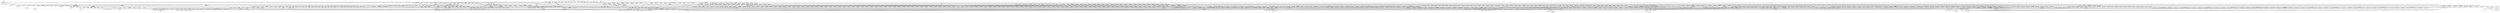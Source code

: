 digraph {
graph [overlap=false]
subgraph cluster_Test2_API_Stack {
	label="Test2::API::Stack";
	"Test2::API::Stack::new";
	"Test2::API::Stack::BEGIN@8";
	"Test2::API::Stack::BEGIN@10";
	"Test2::API::Stack::BEGIN@2";
	"Test2::API::Stack::all";
	"Test2::API::Stack::root";
	"Test2::API::Stack::new_hub";
	"Test2::API::Stack::top";
	"Test2::API::Stack::BEGIN@81";
	"Test2::API::Stack::BEGIN@3";
}
subgraph cluster_Data_Dumper {
	label="Data::Dumper";
	"Data::Dumper::CORE:qr";
	"Data::Dumper::BEGIN@31";
	"Data::Dumper::BEGIN@762";
	"Data::Dumper::BEGIN@12";
	"Data::Dumper::_vstring";
	"Data::Dumper::CORE:regcomp";
	"Data::Dumper::BEGIN@20";
	"Data::Dumper::BEGIN@17";
	"Data::Dumper::BEGIN@13";
	"Data::Dumper::BEGIN@258";
	"Data::Dumper::BEGIN@22";
}
subgraph cluster_bytes {
	label="bytes";
	"bytes::import";
	"bytes::BEGIN@3";
	"bytes::BEGIN@4";
}
subgraph cluster_Test2_Event_Skip {
	label="Test2::Event::Skip";
	"Test2::Event::Skip::BEGIN@8";
	"Test2::Event::Skip::BEGIN@9";
	"Test2::Event::Skip::BEGIN@3";
	"Test2::Event::Skip::BEGIN@2";
}
subgraph cluster_Encode_XS {
	label="Encode::XS";
	"Encode::XS::BEGIN@210";
}
subgraph cluster_FindBin {
	label="FindBin";
	"FindBin::BEGIN@85";
	"FindBin::cwd2";
	"FindBin::CORE:readlink";
	"FindBin::init";
	"FindBin::BEGIN@79";
	"FindBin::BEGIN@167";
	"FindBin::BEGIN@82";
	"FindBin::BEGIN@86";
	"FindBin::__ANON__";
	"FindBin::BEGIN@80";
	"FindBin::BEGIN@84";
	"FindBin::CORE:ftfile";
}
subgraph cluster_Storable {
	label="Storable";
	"Storable::BEGIN@14";
	"Storable::CORE:qr";
	"Storable::BEGIN@66";
	"Storable::BEGIN@42";
	"Storable::BEGIN@83";
	"Storable::BEGIN@487";
	"Storable::BEGIN@30";
	"Storable::BEGIN@44";
	"Storable::BEGIN@109";
}
subgraph cluster_Test2_Hub_Interceptor_Terminator {
	label="Test2::Hub::Interceptor::Terminator";
	"Test2::Hub::Interceptor::Terminator::BEGIN@2";
	"Test2::Hub::Interceptor::Terminator::BEGIN@3";
}
subgraph cluster_warnings {
	label="warnings";
	"warnings::import";
	"warnings::register_categories";
	"warnings::_mkMask";
	"warnings::unimport";
	"warnings::_expand_bits";
	"warnings::_bits";
	"warnings::CORE:match";
}
subgraph cluster_Test2_EventFacet_Trace {
	label="Test2::EventFacet::Trace";
	"Test2::EventFacet::Trace::BEGIN@7";
	"Test2::EventFacet::Trace::BEGIN@3";
	"Test2::EventFacet::Trace::BEGIN@12";
	"Test2::EventFacet::Trace::BEGIN@15";
	"Test2::EventFacet::Trace::BEGIN@2";
	"Test2::EventFacet::Trace::call";
	"Test2::EventFacet::Trace::warning_bits";
	"Test2::EventFacet::Trace::BEGIN@10";
	"Test2::EventFacet::Trace::snapshot";
	"Test2::EventFacet::Trace::BEGIN@9";
	"Test2::EventFacet::Trace::init";
}
subgraph cluster_PerlIO {
	label="PerlIO";
	"PerlIO::import";
	"PerlIO::CORE:subst";
	"PerlIO::get_layers";
}
subgraph cluster_Data_Dumper_Concise {
	label="Data::Dumper::Concise";
	"Data::Dumper::Concise::BEGIN@10";
	"Data::Dumper::Concise::BEGIN@3";
}
subgraph cluster_lib {
	label="lib";
	"lib::CORE:ftdir";
	"lib::import";
	"lib::BEGIN@6";
	"lib::CORE:ftis";
	"lib::CORE:match";
	"lib::BEGIN@8";
	"lib::_get_dirs";
}
subgraph cluster_Test2_Event_Bail {
	label="Test2::Event::Bail";
	"Test2::Event::Bail::BEGIN@8";
	"Test2::Event::Bail::BEGIN@9";
	"Test2::Event::Bail::BEGIN@3";
	"Test2::Event::Bail::BEGIN@2";
}
subgraph cluster_overload {
	label="overload";
	"overload::OVERLOAD";
	"overload::import";
	"overload::BEGIN@5";
	"overload::BEGIN@3";
	"overload::BEGIN@4";
	"overload::BEGIN@85";
	"overload::BEGIN@115";
	"overload::BEGIN@145";
}
subgraph cluster_Log_Agent_Priorities {
	label="Log::Agent::Priorities";
	"Log::Agent::Priorities::BEGIN@32";
	"Log::Agent::Priorities::BEGIN@44";
	"Log::Agent::Priorities::BEGIN@21";
	"Log::Agent::Priorities::BEGIN@20";
}
subgraph cluster_Carp {
	label="Carp";
	"Carp::BEGIN@49";
	"Carp::BEGIN@3";
	"Carp::BEGIN@1";
	"Carp::_univ_mod_loaded";
	"Carp::BEGIN@256";
	"Carp::BEGIN@751";
	"Carp::BEGIN@95";
	"Carp::BEGIN@4";
	"Carp::BEGIN@6";
	"Carp::BEGIN@5";
	"Carp::BEGIN@61";
	"Carp::BEGIN@188";
	"Carp::BEGIN@137";
	"Carp::BEGIN@744";
	"Carp::BEGIN@574";
	"Carp::BEGIN@73";
	"Carp::_fetch_sub";
	"Carp::BEGIN@169";
	"Carp::BEGIN@296";
	"Carp::BEGIN@730";
}
subgraph cluster_feature {
	label="feature";
	"feature::__common";
	"feature::import";
}
subgraph cluster_Test2_Event_Waiting {
	label="Test2::Event::Waiting";
	"Test2::Event::Waiting::BEGIN@9";
	"Test2::Event::Waiting::BEGIN@2";
	"Test2::Event::Waiting::BEGIN@8";
	"Test2::Event::Waiting::BEGIN@3";
}
subgraph cluster_Encode_Encoding {
	label="Encode::Encoding";
	"Encode::Encoding::__ANON__";
	"Encode::Encoding::BEGIN@14";
	"Encode::Encoding::BEGIN@10";
	"Encode::Encoding::BEGIN@4";
	"Encode::Encoding::BEGIN@11";
	"Encode::Encoding::BEGIN@12";
	"Encode::Encoding::BEGIN@5";
	"Encode::Encoding::CORE:match";
}
subgraph cluster_Cwd {
	label="Cwd";
	"Cwd::BEGIN@3";
	"Cwd::BEGIN@2";
	"Cwd::abs_path";
	"Cwd::BEGIN@638";
	"Cwd::CORE:fteexec";
	"Cwd::getcwd";
	"Cwd::BEGIN@41";
	"Cwd::CORE:match";
}
subgraph cluster_Encode {
	label="Encode";
	"Encode::BEGIN@15";
	"Encode::define_encoding";
	"Encode::PERLQQ";
	"Encode::BEGIN@6";
	"Encode::BEGIN@54";
	"Encode::BEGIN@7";
	"Encode::BEGIN@17";
	"Encode::onBOOT";
	"Encode::ONLY_PRAGMA_WARNINGS";
	"Encode::BEGIN@5";
	"Encode::WARN_ON_ERR";
	"Encode::CORE:match";
	"Encode::__ANON__";
	"Encode::BEGIN@56";
	"Encode::BEGIN@11";
	"Encode::BEGIN@53";
	"Encode::STOP_AT_PARTIAL";
	"Encode::BEGIN@9";
	"Encode::LEAVE_SRC";
}
subgraph cluster_mro {
	label="mro";
	"mro::BEGIN@10";
	"mro::BEGIN@11";
	"mro::method_changed_in";
	"mro::get_linear_isa";
}
subgraph cluster_main {
	label="main";
	"main::BEGIN@16";
	"main::RUNTIME";
	"main::BEGIN@25";
	"main::make_tests";
	"main::BEGIN@21";
	"main::BEGIN@28";
	"main::BEGIN@27";
	"main::NULL";
	"main::BEGIN@20";
	"main::BEGIN@24";
	"main::BEGIN@13";
	"main::BEGIN@15";
	"main::BEGIN@26";
	"main::BEGIN@11";
	"main::read_the_log";
	"main::CORE:say";
	"main::CORE:binmode";
	"main::BEGIN@32";
	"main::BEGIN@12";
	"main::BEGIN@30";
	"main::__ANON__";
	"main::BEGIN@23";
	"main::BEGIN@14";
}
subgraph cluster_Test2_Hub_Subtest {
	label="Test2::Hub::Subtest";
	"Test2::Hub::Subtest::BEGIN@2";
	"Test2::Hub::Subtest::BEGIN@47";
	"Test2::Hub::Subtest::BEGIN@66";
	"Test2::Hub::Subtest::BEGIN@3";
	"Test2::Hub::Subtest::BEGIN@24";
	"Test2::Hub::Subtest::BEGIN@9";
	"Test2::Hub::Subtest::BEGIN@8";
	"Test2::Hub::Subtest::BEGIN@7";
}
subgraph cluster_Test2_API_Context {
	label="Test2::API::Context";
	"Test2::API::Context::BEGIN@12";
	"Test2::API::Context::BEGIN@3";
	"Test2::API::Context::BEGIN@25";
	"Test2::API::Context::BEGIN@9";
	"Test2::API::Context::BEGIN@10";
	"Test2::API::Context::init";
	"Test2::API::Context::BEGIN@8";
	"Test2::API::Context::DESTROY";
	"Test2::API::Context::BEGIN@2";
	"Test2::API::Context::plan";
	"Test2::API::Context::release";
	"Test2::API::Context::BEGIN@13";
	"Test2::API::Context::BEGIN@26";
	"Test2::API::Context::BEGIN@72";
	"Test2::API::Context::send_ev2";
	"Test2::API::Context::send_event";
}
subgraph cluster_File_Slurper {
	label="File::Slurper";
	"File::Slurper::read_text";
	"File::Slurper::BEGIN@7";
	"File::Slurper::__ANON__";
	"File::Slurper::BEGIN@9";
	"File::Slurper::BEGIN@3";
	"File::Slurper::BEGIN@10";
	"File::Slurper::BEGIN@4";
	"File::Slurper::CORE:open";
	"File::Slurper::BEGIN@34";
	"File::Slurper::_text_layers";
	"File::Slurper::BEGIN@6";
	"File::Slurper::CORE:match";
	"File::Slurper::CORE:readline";
}
subgraph cluster_Log_Agent {
	label="Log::Agent";
	"Log::Agent::BEGIN@36";
	"Log::Agent::BEGIN@24";
	"Log::Agent::BEGIN@23";
	"Log::Agent::BEGIN@37";
	"Log::Agent::BEGIN@14.1";
	"Log::Agent::BEGIN@20";
	"Log::Agent::BEGIN@14";
}
subgraph cluster_Test2_EventFacet_Assert {
	label="Test2::EventFacet::Assert";
	"Test2::EventFacet::Assert::BEGIN@2";
	"Test2::EventFacet::Assert::BEGIN@7";
	"Test2::EventFacet::Assert::BEGIN@3";
	"Test2::EventFacet::Assert::BEGIN@8";
}
subgraph cluster_Test_Builder_TodoDiag {
	label="Test::Builder::TodoDiag";
	"Test::Builder::TodoDiag::BEGIN@7";
	"Test::Builder::TodoDiag::BEGIN@2";
	"Test::Builder::TodoDiag::BEGIN@3";
}
subgraph cluster_Encode_UTF_EBCDIC {
	label="Encode::UTF_EBCDIC";
	"Encode::UTF_EBCDIC::BEGIN@178";
}
subgraph cluster_Test2_Formatter_TAP {
	label="Test2::Formatter::TAP";
	"Test2::Formatter::TAP::BEGIN@3";
	"Test2::Formatter::TAP::_open_handles";
	"Test2::Formatter::TAP::summary_tap";
	"Test2::Formatter::TAP::init";
	"Test2::Formatter::TAP::BEGIN@113";
	"Test2::Formatter::TAP::CORE:print";
	"Test2::Formatter::TAP::write";
	"Test2::Formatter::TAP::CORE:select";
	"Test2::Formatter::TAP::BEGIN@2";
	"Test2::Formatter::TAP::OUT_ERR";
	"Test2::Formatter::TAP::print_optimal_pass";
	"Test2::Formatter::TAP::BEGIN@7";
	"Test2::Formatter::TAP::_autoflush";
	"Test2::Formatter::TAP::event_tap";
	"Test2::Formatter::TAP::BEGIN@17";
	"Test2::Formatter::TAP::BEGIN@89";
	"Test2::Formatter::TAP::plan_tap";
	"Test2::Formatter::TAP::BEGIN@9";
}
subgraph cluster_Test_More_UTF8 {
	label="Test::More::UTF8";
	"Test::More::UTF8::CORE:binmode";
	"Test::More::UTF8::BEGIN@4";
	"Test::More::UTF8::BEGIN@6";
	"Test::More::UTF8::BEGIN@3";
	"Test::More::UTF8::BEGIN@5";
	"Test::More::UTF8::import";
}
subgraph cluster_File_Basename {
	label="File::Basename";
	"File::Basename::BEGIN@371";
	"File::Basename::fileparse_set_fstype";
	"File::Basename::BEGIN@51";
	"File::Basename::CORE:regcomp";
	"File::Basename::BEGIN@50";
	"File::Basename::BEGIN@42";
	"File::Basename::BEGIN@52";
	"File::Basename::CORE:match";
	"File::Basename::fileparse";
}
subgraph cluster_Tie_Hash {
	label="Tie::Hash";
	"Tie::Hash::BEGIN@190";
	"Tie::Hash::BEGIN@191";
}
subgraph cluster_Exporter_Heavy {
	label="Exporter::Heavy";
	"Exporter::Heavy::heavy_export_to_level";
	"Exporter::Heavy::BEGIN@4";
	"Exporter::Heavy::CORE:match";
	"Exporter::Heavy::heavy_export";
	"Exporter::Heavy::CORE:subst";
	"Exporter::Heavy::BEGIN@3";
	"Exporter::Heavy::BEGIN@202";
	"Exporter::Heavy::_rebuild_cache";
}
subgraph cluster_POSIX {
	label="POSIX";
	"POSIX::BEGIN@3";
	"POSIX::BEGIN@2";
	"POSIX::BEGIN@225";
	"POSIX::BEGIN@11";
}
subgraph cluster_Test2_EventFacet_Info {
	label="Test2::EventFacet::Info";
	"Test2::EventFacet::Info::BEGIN@3";
	"Test2::EventFacet::Info::BEGIN@9";
	"Test2::EventFacet::Info::BEGIN@2";
	"Test2::EventFacet::Info::BEGIN@10";
}
subgraph cluster_overloading {
	label="overloading";
	"overloading::unimport";
	"overloading::BEGIN@2";
}
subgraph cluster_Test2_Hub {
	label="Test2::Hub";
	"Test2::Hub::BEGIN@9";
	"Test2::Hub::is_passing";
	"Test2::Hub::BEGIN@14";
	"Test2::Hub::init";
	"Test2::Hub::plan";
	"Test2::Hub::send";
	"Test2::Hub::BEGIN@11";
	"Test2::Hub::cull";
	"Test2::Hub::BEGIN@2";
	"Test2::Hub::BEGIN@8";
	"Test2::Hub::finalize";
	"Test2::Hub::BEGIN@12";
	"Test2::Hub::is_subtest";
	"Test2::Hub::BEGIN@15";
	"Test2::Hub::format";
	"Test2::Hub::BEGIN@3";
	"Test2::Hub::CORE:match";
	"Test2::Hub::pre_filter";
	"Test2::Hub::process";
}
subgraph cluster_Test_Builder_Module {
	label="Test::Builder::Module";
	"Test::Builder::Module::BEGIN@5";
	"Test::Builder::Module::builder";
	"Test::Builder::Module::BEGIN@3";
	"Test::Builder::Module::__ANON__";
	"Test::Builder::Module::_strip_imports";
	"Test::Builder::Module::import";
}
subgraph cluster_File_Spec_Unix {
	label="File::Spec::Unix";
	"File::Spec::Unix::BEGIN@4";
	"File::Spec::Unix::BEGIN@133";
	"File::Spec::Unix::catfile";
	"File::Spec::Unix::BEGIN@124";
	"File::Spec::Unix::BEGIN@167";
	"File::Spec::Unix::updir";
	"File::Spec::Unix::canonpath";
	"File::Spec::Unix::file_name_is_absolute";
	"File::Spec::Unix::BEGIN@231";
	"File::Spec::Unix::BEGIN@3";
	"File::Spec::Unix::BEGIN@209";
	"File::Spec::Unix::CORE:match";
	"File::Spec::Unix::BEGIN@115";
	"File::Spec::Unix::catdir";
}
subgraph cluster_Test2_API {
	label="Test2::API";
	"Test2::API::BEGIN@104";
	"Test2::API::BEGIN@6";
	"Test2::API::test2_stderr";
	"Test2::API::test2_in_preload";
	"Test2::API::BEGIN@71";
	"Test2::API::test2_stdout";
	"Test2::API::INIT";
	"Test2::API::test2_load";
	"Test2::API::context";
	"Test2::API::BEGIN@85";
	"Test2::API::BEGIN@97";
	"Test2::API::test2_add_callback_post_load";
	"Test2::API::BEGIN@89";
	"Test2::API::BEGIN@88";
	"Test2::API::BEGIN@92";
	"Test2::API::BEGIN@96";
	"Test2::API::BEGIN@75";
	"Test2::API::test2_set_is_end";
	"Test2::API::BEGIN@94";
	"Test2::API::BEGIN@5";
	"Test2::API::BEGIN@90";
	"Test2::API::BEGIN@86";
	"Test2::API::_contexts_ref";
	"Test2::API::test2_init_done";
	"Test2::API::test2_formatter_add";
	"Test2::API::BEGIN@175";
	"Test2::API::_add_uuid_via_ref";
	"Test2::API::BEGIN@103";
	"Test2::API::BEGIN@99";
	"Test2::API::test2_load_done";
	"Test2::API::BEGIN@98";
	"Test2::API::test2_has_ipc";
	"Test2::API::BEGIN@3";
	"Test2::API::release";
	"Test2::API::BEGIN@93";
	"Test2::API::BEGIN@8";
	"Test2::API::test2_stack";
	"Test2::API::BEGIN@95";
	"Test2::API::BEGIN@100";
	"Test2::API::BEGIN@76";
	"Test2::API::test2_ipc";
	"Test2::API::BEGIN@102";
	"Test2::API::_context_release_callbacks_ref";
	"Test2::API::test2_add_callback_exit";
	"Test2::API::test2_formatter";
	"Test2::API::test2_unset_is_end";
	"Test2::API::BEGIN@2";
	"Test2::API::BEGIN@51";
	"Test2::API::END";
	"Test2::API::test2_add_callback_context_aquire";
}
subgraph cluster_Test2_Event_Pass {
	label="Test2::Event::Pass";
	"Test2::Event::Pass::BEGIN@9";
	"Test2::Event::Pass::BEGIN@2";
	"Test2::Event::Pass::BEGIN@3";
	"Test2::Event::Pass::BEGIN@7";
	"Test2::Event::Pass::__ANON__";
	"Test2::Event::Pass::BEGIN@15";
}
subgraph cluster_Time_HiRes {
	label="Time::HiRes";
	"Time::HiRes::import";
	"Time::HiRes::BEGIN@70";
	"Time::HiRes::BEGIN@3";
	"Time::HiRes::BEGIN@4";
	"Time::HiRes::BEGIN@7";
}
subgraph cluster_Internals {
	label="Internals";
	"Internals::SvREADONLY";
}
subgraph cluster_Test2_Util_HashBase {
	label="Test2::Util::HashBase";
	"Test2::Util::HashBase::BEGIN@37";
	"Test2::Util::HashBase::__ANON__[Test2/Util/HashBase.pm:85]";
	"Test2::Util::HashBase::BEGIN@94";
	"Test2::Util::HashBase::BEGIN@18";
	"Test2::Util::HashBase::BEGIN@33";
	"Test2::Util::HashBase::BEGIN@2";
	"Test2::Util::HashBase::__ANON__[Test2/Util/HashBase.pm:84]";
	"Test2::Util::HashBase::import";
	"Test2::Util::HashBase::BEGIN@3";
	"Test2::Util::HashBase::BEGIN@29";
	"Test2::Util::HashBase::_new";
}
subgraph cluster_constant {
	label="constant";
	"constant::import";
	"constant::BEGIN@40";
	"constant::BEGIN@65";
	"constant::BEGIN@24";
	"constant::BEGIN@90";
	"constant::CORE:qr";
	"constant::BEGIN@2";
	"constant::CORE:match";
	"constant::CORE:subst";
	"constant::BEGIN@3";
	"constant::BEGIN@141";
	"constant::CORE:regcomp";
	"constant::BEGIN@4";
}
subgraph cluster_Test2_Formatter {
	label="Test2::Formatter";
	"Test2::Formatter::BEGIN@2";
	"Test2::Formatter::finalize";
	"Test2::Formatter::BEGIN@3";
	"Test2::Formatter::import";
	"Test2::Formatter::new_root";
}
subgraph cluster_Test_Builder {
	label="Test::Builder";
	"Test::Builder::BEGIN@2.34";
	"Test::Builder::BEGIN@1527";
	"Test::Builder::BEGIN@2.45";
	"Test::Builder::BEGIN@1240";
	"Test::Builder::BEGIN@2.31";
	"Test::Builder::_add_ts_hooks";
	"Test::Builder::reset";
	"Test::Builder::BEGIN@2.4";
	"Test::Builder::BEGIN@2.37";
	"Test::Builder::BEGIN@2.90";
	"Test::Builder::BEGIN@2.13";
	"Test::Builder::BEGIN@2.20";
	"Test::Builder::BEGIN@797";
	"Test::Builder::BEGIN@2.38";
	"Test::Builder::BEGIN@684";
	"Test::Builder::BEGIN@2.86";
	"Test::Builder::BEGIN@2.64";
	"Test::Builder::BEGIN@2.59";
	"Test::Builder::BEGIN@2.87";
	"Test::Builder::BEGIN@2.81";
	"Test::Builder::BEGIN@2.79";
	"Test::Builder::BEGIN@2";
	"Test::Builder::_ending";
	"Test::Builder::BEGIN@2.7";
	"Test::Builder::BEGIN@102";
	"Test::Builder::BEGIN@61";
	"Test::Builder::BEGIN@33";
	"Test::Builder::BEGIN@2.43";
	"Test::Builder::BEGIN@2.22";
	"Test::Builder::BEGIN@2.40";
	"Test::Builder::BEGIN@3";
	"Test::Builder::BEGIN@36";
	"Test::Builder::cmp_ok";
	"Test::Builder::BEGIN@2.92";
	"Test::Builder::__ANON__[Test/Builder.pm:154]";
	"Test::Builder::BEGIN@2.41";
	"Test::Builder::BEGIN@2.63";
	"Test::Builder::BEGIN@2.32";
	"Test::Builder::is_eq";
	"Test::Builder::BEGIN@1005";
	"Test::Builder::BEGIN@2.73";
	"Test::Builder::BEGIN@2.84";
	"Test::Builder::BEGIN@2.55";
	"Test::Builder::BEGIN@2.93";
	"Test::Builder::plan";
	"Test::Builder::BEGIN@116";
	"Test::Builder::BEGIN@2.44";
	"Test::Builder::BEGIN@2.76";
	"Test::Builder::BEGIN@2.77";
	"Test::Builder::BEGIN@2.14";
	"Test::Builder::BEGIN@2.82";
	"Test::Builder::BEGIN@1065";
	"Test::Builder::BEGIN@2.91";
	"Test::Builder::BEGIN@2.60";
	"Test::Builder::BEGIN@2.46";
	"Test::Builder::BEGIN@2.75";
	"Test::Builder::__ANON__[Test/Builder.pm:88]";
	"Test::Builder::BEGIN@2.26";
	"Test::Builder::BEGIN@693";
	"Test::Builder::BEGIN@2.24";
	"Test::Builder::BEGIN@103";
	"Test::Builder::BEGIN@2.17";
	"Test::Builder::BEGIN@2.35";
	"Test::Builder::__ANON__";
	"Test::Builder::BEGIN@1564";
	"Test::Builder::ok";
	"Test::Builder::BEGIN@2.29";
	"Test::Builder::BEGIN@2.27";
	"Test::Builder::exported_to";
	"Test::Builder::BEGIN@2.71";
	"Test::Builder::BEGIN@1547";
	"Test::Builder::BEGIN@1548";
	"Test::Builder::BEGIN@2.58";
	"Test::Builder::BEGIN@2.9";
	"Test::Builder::BEGIN@2.70";
	"Test::Builder::BEGIN@2.25";
	"Test::Builder::failure_output";
	"Test::Builder::create";
	"Test::Builder::BEGIN@5";
	"Test::Builder::BEGIN@1259";
	"Test::Builder::BEGIN@2.61";
	"Test::Builder::BEGIN@2.56";
	"Test::Builder::BEGIN@1011";
	"Test::Builder::output";
	"Test::Builder::BEGIN@2.94";
	"Test::Builder::BEGIN@2.49";
	"Test::Builder::BEGIN@2.36";
	"Test::Builder::BEGIN@2.72";
	"Test::Builder::BEGIN@2.18";
	"Test::Builder::CORE:match";
	"Test::Builder::BEGIN@133";
	"Test::Builder::BEGIN@4";
	"Test::Builder::BEGIN@2.69";
	"Test::Builder::BEGIN@2.47";
	"Test::Builder::BEGIN@2.50";
	"Test::Builder::BEGIN@2.16";
	"Test::Builder::expected_tests";
	"Test::Builder::BEGIN@2.11";
	"Test::Builder::BEGIN@2.83";
	"Test::Builder::BEGIN@131";
	"Test::Builder::INIT";
	"Test::Builder::BEGIN@2.39";
	"Test::Builder::BEGIN@2.48";
	"Test::Builder::BEGIN@2.53";
	"Test::Builder::todo_output";
	"Test::Builder::BEGIN@2.15";
	"Test::Builder::BEGIN@2.6";
	"Test::Builder::BEGIN@2.8";
	"Test::Builder::BEGIN@2.19";
	"Test::Builder::BEGIN@2.5";
	"Test::Builder::BEGIN@17";
	"Test::Builder::BEGIN@2.66";
	"Test::Builder::BEGIN@1565";
	"Test::Builder::BEGIN@2.28";
	"Test::Builder::BEGIN@9";
	"Test::Builder::BEGIN@1526";
	"Test::Builder::BEGIN@62";
	"Test::Builder::BEGIN@2.85";
	"Test::Builder::BEGIN@117";
	"Test::Builder::BEGIN@2.68";
	"Test::Builder::BEGIN@2.3";
	"Test::Builder::BEGIN@120";
	"Test::Builder::BEGIN@15";
	"Test::Builder::BEGIN@37";
	"Test::Builder::BEGIN@2.30";
	"Test::Builder::BEGIN@18";
	"Test::Builder::BEGIN@2.21";
	"Test::Builder::BEGIN@2.10";
	"Test::Builder::BEGIN@20";
	"Test::Builder::BEGIN@2.23";
	"Test::Builder::BEGIN@2.74";
	"Test::Builder::BEGIN@2.62";
	"Test::Builder::done_testing";
	"Test::Builder::__ANON__[Test/Builder.pm:148]";
	"Test::Builder::BEGIN@2.54";
	"Test::Builder::BEGIN@2.42";
	"Test::Builder::BEGIN@2.57";
	"Test::Builder::BEGIN@2.52";
	"Test::Builder::BEGIN@2.88";
	"Test::Builder::BEGIN@2.67";
	"Test::Builder::BEGIN@1175";
	"Test::Builder::BEGIN@2.65";
	"Test::Builder::BEGIN@2.89";
	"Test::Builder::BEGIN@2.80";
	"Test::Builder::BEGIN@2.33";
	"Test::Builder::BEGIN@2.78";
	"Test::Builder::use_numbers";
	"Test::Builder::BEGIN@2.12";
	"Test::Builder::__ANON__[Test/Builder.pm:156]";
	"Test::Builder::BEGIN@2.51";
	"Test::Builder::BEGIN@34";
	"Test::Builder::BEGIN@121";
	"Test::Builder::reset_outputs";
	"Test::Builder::ctx";
	"Test::Builder::new";
}
subgraph cluster_Test2_EventFacet_About {
	label="Test2::EventFacet::About";
	"Test2::EventFacet::About::BEGIN@7";
	"Test2::EventFacet::About::BEGIN@3";
	"Test2::EventFacet::About::BEGIN@8";
	"Test2::EventFacet::About::BEGIN@2";
}
subgraph cluster_UNIVERSAL {
	label="UNIVERSAL";
	"UNIVERSAL::isa";
	"UNIVERSAL::VERSION";
	"UNIVERSAL::can";
}
subgraph cluster_parent {
	label="parent";
	"parent::import";
	"parent::BEGIN@2";
	"parent::CORE:subst";
	"parent::BEGIN@21";
}
subgraph cluster_Tie_StdHash {
	label="Tie::StdHash";
	"Tie::StdHash::TIEHASH";
}
subgraph cluster_Test2_EventFacet {
	label="Test2::EventFacet";
	"Test2::EventFacet::BEGIN@7";
	"Test2::EventFacet::BEGIN@3";
	"Test2::EventFacet::BEGIN@2";
	"Test2::EventFacet::BEGIN@8";
}
subgraph cluster_version {
	label="version";
	"version::(cmp";
	"version::(bool";
}
subgraph cluster_Encode_Config {
	label="Encode::Config";
	"Encode::Config::CORE:match";
	"Encode::Config::BEGIN@7";
	"Encode::Config::BEGIN@8";
}
subgraph cluster_Log_Agent_Message {
	label="Log::Agent::Message";
	"Log::Agent::Message::BEGIN@20";
}
subgraph cluster_PerlIO_Layer {
	label="PerlIO::Layer";
	"PerlIO::Layer::find";
}
subgraph cluster_Test2_Hub_Interceptor {
	label="Test2::Hub::Interceptor";
	"Test2::Hub::Interceptor::BEGIN@10";
	"Test2::Hub::Interceptor::BEGIN@2";
	"Test2::Hub::Interceptor::BEGIN@8";
	"Test2::Hub::Interceptor::BEGIN@11";
	"Test2::Hub::Interceptor::BEGIN@3";
	"Test2::Hub::Interceptor::BEGIN@93";
}
subgraph cluster_Metadata_EAC {
	label="Metadata::EAC";
	"Metadata::EAC::BEGIN@11";
	"Metadata::EAC::BEGIN@12";
	"Metadata::EAC::ripping_date";
	"Metadata::EAC::BEGIN@4";
	"Metadata::EAC::log_checksum";
	"Metadata::EAC::BEGIN@7";
	"Metadata::EAC::BEGIN@6";
	"Metadata::EAC::accurate_mode";
	"Metadata::EAC::disk_CRC";
	"Metadata::EAC::get_version";
	"Metadata::EAC::CORE:match";
	"Metadata::EAC::BEGIN@9";
	"Metadata::EAC::BEGIN@8";
	"Metadata::EAC::BEGIN@5";
	"Metadata::EAC::CORE:regcomp";
	"Metadata::EAC::month_in_eng";
}
subgraph cluster_Test2_API_Instance {
	label="Test2::API::Instance";
	"Test2::API::Instance::BEGIN@11";
	"Test2::API::Instance::END";
	"Test2::API::Instance::add_formatter";
	"Test2::API::Instance::has_ipc";
	"Test2::API::Instance::BEGIN@8";
	"Test2::API::Instance::add_exit_callback";
	"Test2::API::Instance::pid";
	"Test2::API::Instance::__ANON__[Test2/API/Instance.pm:54]";
	"Test2::API::Instance::init";
	"Test2::API::Instance::_finalize";
	"Test2::API::Instance::BEGIN@3";
	"Test2::API::Instance::BEGIN@57";
	"Test2::API::Instance::add_context_acquire_callback";
	"Test2::API::Instance::BEGIN@47";
	"Test2::API::Instance::import";
	"Test2::API::Instance::BEGIN@2";
	"Test2::API::Instance::set_exit";
	"Test2::API::Instance::BEGIN@56";
	"Test2::API::Instance::BEGIN@13";
	"Test2::API::Instance::reset";
	"Test2::API::Instance::BEGIN@9";
	"Test2::API::Instance::add_post_load_callback";
	"Test2::API::Instance::tid";
	"Test2::API::Instance::load";
	"Test2::API::Instance::BEGIN@16";
	"Test2::API::Instance::BEGIN@14";
}
subgraph cluster_Test2_EventFacet_Hub {
	label="Test2::EventFacet::Hub";
	"Test2::EventFacet::Hub::BEGIN@3";
	"Test2::EventFacet::Hub::BEGIN@10";
	"Test2::EventFacet::Hub::BEGIN@2";
	"Test2::EventFacet::Hub::BEGIN@11";
}
subgraph cluster_File_Spec {
	label="File::Spec";
	"File::Spec::BEGIN@3";
}
subgraph cluster_DynaLoader {
	label="DynaLoader";
	"DynaLoader::BEGIN@112";
}
subgraph cluster_Test2_EventFacet_Parent {
	label="Test2::EventFacet::Parent";
	"Test2::EventFacet::Parent::BEGIN@10";
	"Test2::EventFacet::Parent::BEGIN@9";
	"Test2::EventFacet::Parent::BEGIN@2";
	"Test2::EventFacet::Parent::BEGIN@7";
	"Test2::EventFacet::Parent::BEGIN@3";
}
subgraph cluster_Test2_Event_Fail {
	label="Test2::Event::Fail";
	"Test2::Event::Fail::BEGIN@15";
	"Test2::Event::Fail::BEGIN@7";
	"Test2::Event::Fail::BEGIN@3";
	"Test2::Event::Fail::__ANON__";
	"Test2::Event::Fail::BEGIN@2";
	"Test2::Event::Fail::BEGIN@9";
}
subgraph cluster_Encode_Alias {
	label="Encode::Alias";
	"Encode::Alias::BEGIN@5";
	"Encode::Alias::BEGIN@7";
	"Encode::Alias::BEGIN@3";
	"Encode::Alias::undef_aliases";
	"Encode::Alias::CORE:qr";
	"Encode::Alias::BEGIN@2";
	"Encode::Alias::CORE:match";
	"Encode::Alias::define_alias";
	"Encode::Alias::BEGIN@111";
	"Encode::Alias::init_aliases";
}
subgraph cluster_Encode_MIME_Name {
	label="Encode::MIME::Name";
	"Encode::MIME::Name::BEGIN@2";
	"Encode::MIME::Name::BEGIN@3";
	"Encode::MIME::Name::CORE:match";
}
subgraph cluster_Test2_Event_Subtest {
	label="Test2::Event::Subtest";
	"Test2::Event::Subtest::BEGIN@2";
	"Test2::Event::Subtest::BEGIN@3";
	"Test2::Event::Subtest::BEGIN@8";
	"Test2::Event::Subtest::BEGIN@7";
	"Test2::Event::Subtest::BEGIN@20";
}
subgraph cluster_warnings_register {
	label="warnings::register";
	"warnings::register::import";
}
subgraph cluster_Encode_utf8 {
	label="Encode::utf8";
	"Encode::utf8::BEGIN@229";
	"Encode::utf8::BEGIN@215";
}
subgraph cluster_Test_More {
	label="Test::More";
	"Test::More::BEGIN@5";
	"Test::More::is";
	"Test::More::import_extra";
	"Test::More::BEGIN@22";
	"Test::More::BEGIN@3";
	"Test::More::BEGIN@209";
	"Test::More::BEGIN@1746";
	"Test::More::BEGIN@1457";
	"Test::More::BEGIN@1371";
	"Test::More::BEGIN@4";
	"Test::More::done_testing";
}
subgraph cluster_Test2_Util_ExternalMeta {
	label="Test2::Util::ExternalMeta";
	"Test2::Util::ExternalMeta::BEGIN@8";
	"Test2::Util::ExternalMeta::BEGIN@2";
	"Test2::Util::ExternalMeta::validate_key";
	"Test2::Util::ExternalMeta::BEGIN@3";
	"Test2::Util::ExternalMeta::meta";
	"Test2::Util::ExternalMeta::BEGIN@13";
}
subgraph cluster_Test2_Util_Facets2Legacy {
	label="Test2::Util::Facets2Legacy";
	"Test2::Util::Facets2Legacy::BEGIN@2";
	"Test2::Util::Facets2Legacy::BEGIN@1";
	"Test2::Util::Facets2Legacy::BEGIN@8";
	"Test2::Util::Facets2Legacy::BEGIN@3";
	"Test2::Util::Facets2Legacy::BEGIN@10";
	"Test2::Util::Facets2Legacy::BEGIN@7";
}
subgraph cluster_Test2_EventFacet_Meta {
	label="Test2::EventFacet::Meta";
	"Test2::EventFacet::Meta::BEGIN@3";
	"Test2::EventFacet::Meta::BEGIN@8";
	"Test2::EventFacet::Meta::BEGIN@12";
	"Test2::EventFacet::Meta::BEGIN@30";
	"Test2::EventFacet::Meta::BEGIN@7";
	"Test2::EventFacet::Meta::BEGIN@2";
}
subgraph cluster_Test2_Event_V2 {
	label="Test2::Event::V2";
	"Test2::Event::V2::BEGIN@3";
	"Test2::Event::V2::BEGIN@12";
	"Test2::Event::V2::BEGIN@10";
	"Test2::Event::V2::facet_data";
	"Test2::Event::V2::non_facet_keys";
	"Test2::Event::V2::init";
	"Test2::Event::V2::BEGIN@8";
	"Test2::Event::V2::BEGIN@2";
	"Test2::Event::V2::BEGIN@17";
	"Test2::Event::V2::BEGIN@7";
}
subgraph cluster_Test2_Event_Ok {
	label="Test2::Event::Ok";
	"Test2::Event::Ok::BEGIN@2";
	"Test2::Event::Ok::BEGIN@22";
	"Test2::Event::Ok::BEGIN@3";
	"Test2::Event::Ok::BEGIN@9";
	"Test2::Event::Ok::BEGIN@8";
}
subgraph cluster_Test2_Util_Trace {
	label="Test2::Util::Trace";
	"Test2::Util::Trace::BEGIN@4";
	"Test2::Util::Trace::BEGIN@5";
}
subgraph cluster_Test2_EventFacet_Plan {
	label="Test2::EventFacet::Plan";
	"Test2::EventFacet::Plan::BEGIN@7";
	"Test2::EventFacet::Plan::BEGIN@8";
	"Test2::EventFacet::Plan::BEGIN@2";
	"Test2::EventFacet::Plan::BEGIN@3";
}
subgraph cluster_Log_Agent_Formatting {
	label="Log::Agent::Formatting";
	"Log::Agent::Formatting::BEGIN@14";
	"Log::Agent::Formatting::BEGIN@93.2";
	"Log::Agent::Formatting::BEGIN@20";
	"Log::Agent::Formatting::BEGIN@93";
}
subgraph cluster_Test2_EventFacet_Error {
	label="Test2::EventFacet::Error";
	"Test2::EventFacet::Error::BEGIN@10";
	"Test2::EventFacet::Error::BEGIN@11";
	"Test2::EventFacet::Error::BEGIN@2";
	"Test2::EventFacet::Error::BEGIN@3";
}
subgraph cluster_vars {
	label="vars";
	"vars::BEGIN@7";
	"vars::CORE:match";
	"vars::BEGIN@3";
	"vars::BEGIN@8";
	"vars::import";
}
subgraph cluster_base {
	label="base";
	"base::has_attr";
	"base::BEGIN@4";
	"base::import";
	"base::CORE:subst";
	"base::__ANON__[base.pm:76]";
	"base::has_fields";
	"base::CORE:match";
}
subgraph cluster_XSLoader {
	label="XSLoader";
	"XSLoader::load";
}
subgraph cluster_Test2_Event_Note {
	label="Test2::Event::Note";
	"Test2::Event::Note::BEGIN@2";
	"Test2::Event::Note::BEGIN@3";
	"Test2::Event::Note::BEGIN@8";
	"Test2::Event::Note::BEGIN@9";
}
subgraph cluster_Test2_Event_Diag {
	label="Test2::Event::Diag";
	"Test2::Event::Diag::BEGIN@9";
	"Test2::Event::Diag::BEGIN@3";
	"Test2::Event::Diag::BEGIN@2";
	"Test2::Event::Diag::BEGIN@8";
}
subgraph cluster_utf8 {
	label="utf8";
	"utf8::encode";
	"utf8::BEGIN@3";
	"utf8::BEGIN@4";
	"utf8::import";
}
subgraph cluster_Test2_Event_Plan {
	label="Test2::Event::Plan";
	"Test2::Event::Plan::BEGIN@2";
	"Test2::Event::Plan::BEGIN@11";
	"Test2::Event::Plan::terminate";
	"Test2::Event::Plan::BEGIN@3";
	"Test2::Event::Plan::init";
	"Test2::Event::Plan::BEGIN@8";
	"Test2::Event::Plan::BEGIN@9";
	"Test2::Event::Plan::facet_data";
	"Test2::Event::Plan::CORE:match";
}
subgraph cluster_List_Util {
	label="List::Util";
	"List::Util::import";
	"List::Util::BEGIN@35";
	"List::Util::BEGIN@10";
	"List::Util::BEGIN@9";
}
subgraph cluster_Fcntl {
	label="Fcntl";
	"Fcntl::BEGIN@60";
	"Fcntl::BEGIN@58";
}
subgraph cluster_Test2_Util {
	label="Test2::Util";
	"Test2::Util::BEGIN@7";
	"Test2::Util::BEGIN@80";
	"Test2::Util::BEGIN@3";
	"Test2::Util::CORE:binmode";
	"Test2::Util::BEGIN@71";
	"Test2::Util::_check_for_sig_sys";
	"Test2::Util::BEGIN@2";
	"Test2::Util::BEGIN@113";
	"Test2::Util::BEGIN@132";
	"Test2::Util::__ANON__[Test2/Util.pm:142]";
	"Test2::Util::CORE:open";
	"Test2::Util::gen_uid";
	"Test2::Util::_can_thread";
	"Test2::Util::BEGIN@42";
	"Test2::Util::CORE:select";
	"Test2::Util::BEGIN@40";
	"Test2::Util::CORE:match";
	"Test2::Util::BEGIN@123";
	"Test2::Util::BEGIN@89";
	"Test2::Util::BEGIN@206";
	"Test2::Util::BEGIN@11";
	"Test2::Util::__ANON__[Test2/Util.pm:143]";
	"Test2::Util::BEGIN@72";
	"Test2::Util::BEGIN@9";
	"Test2::Util::BEGIN@171";
	"Test2::Util::BEGIN@8";
	"Test2::Util::clone_io";
}
subgraph cluster_Test_Builder_Formatter {
	label="Test::Builder::Formatter";
	"Test::Builder::Formatter::init";
	"Test::Builder::Formatter::BEGIN@3";
	"Test::Builder::Formatter::BEGIN@2";
	"Test::Builder::Formatter::BEGIN@9";
	"Test::Builder::Formatter::plan_tap";
	"Test::Builder::Formatter::BEGIN@7";
	"Test::Builder::Formatter::BEGIN@11";
}
subgraph cluster_Config {
	label="Config";
	"Config::BEGIN@5";
	"Config::launcher";
	"Config::CORE:pack";
	"Config::CORE:match";
	"Config::CORE:regcomp";
	"Config::BEGIN@6";
	"Config::FETCH";
	"Config::AUTOLOAD";
	"Config::CORE:subst";
	"Config::TIEHASH";
	"Config::BEGIN@9";
	"Config::import";
	"Config::CORE:unpack";
	"Config::fetch_string";
	"Config::BEGIN@10";
	"Config::CORE:substcont";
	"Config::BEGIN@47";
}
subgraph cluster_open {
	label="open";
	"open::import";
	"open::CORE:subst";
	"open::BEGIN@88";
	"open::BEGIN@2";
	"open::CORE:match";
}
subgraph cluster_Test2_Event {
	label="Test2::Event";
	"Test2::Event::BEGIN@21";
	"Test2::Event::BEGIN@18";
	"Test2::Event::BEGIN@12";
	"Test2::Event::BEGIN@19";
	"Test2::Event::BEGIN@15";
	"Test2::Event::BEGIN@23";
	"Test2::Event::meta_facet_data";
	"Test2::Event::BEGIN@2";
	"Test2::Event::BEGIN@10";
	"Test2::Event::BEGIN@16";
	"Test2::Event::BEGIN@24";
	"Test2::Event::BEGIN@3";
	"Test2::Event::BEGIN@8";
	"Test2::Event::BEGIN@20";
	"Test2::Event::add_hub";
	"Test2::Event::BEGIN@14";
	"Test2::Event::BEGIN@7";
	"Test2::Event::BEGIN@17";
	"Test2::Event::BEGIN@22";
	"Test2::Event::eid";
	"Test2::Event::BEGIN@11";
	"Test2::Event::common_facet_data";
}
subgraph cluster_Exporter {
	label="Exporter";
	"Exporter::export_to_level";
	"Exporter::CORE:match";
	"Exporter::BEGIN@3";
	"Exporter::CORE:subst";
	"Exporter::BEGIN@4";
	"Exporter::export";
	"Exporter::as_heavy";
	"Exporter::import";
}
subgraph cluster_Test2_EventFacet_Amnesty {
	label="Test2::EventFacet::Amnesty";
	"Test2::EventFacet::Amnesty::BEGIN@2";
	"Test2::EventFacet::Amnesty::BEGIN@9";
	"Test2::EventFacet::Amnesty::BEGIN@10";
	"Test2::EventFacet::Amnesty::BEGIN@3";
}
subgraph cluster_PerlIO_encoding {
	label="PerlIO::encoding";
	"PerlIO::encoding::BEGIN@3";
}
subgraph cluster_strict {
	label="strict";
	"strict::import";
	"strict::unimport";
}
subgraph cluster_PerlIO_utf8_strict {
	label="PerlIO::utf8_strict";
	"PerlIO::utf8_strict::BEGIN@6";
	"PerlIO::utf8_strict::BEGIN@4";
	"PerlIO::utf8_strict::__ANON__";
	"PerlIO::utf8_strict::BEGIN@3";
}
subgraph cluster_Scalar_Util {
	label="Scalar::Util";
	"Scalar::Util::reftype";
	"Scalar::Util::weaken";
	"Scalar::Util::BEGIN@9";
	"Scalar::Util::BEGIN@10";
}
subgraph cluster_Test2_EventFacet_Control {
	label="Test2::EventFacet::Control";
	"Test2::EventFacet::Control::BEGIN@7";
	"Test2::EventFacet::Control::BEGIN@2";
	"Test2::EventFacet::Control::BEGIN@3";
	"Test2::EventFacet::Control::BEGIN@8";
}
subgraph cluster_Test2_Event_Exception {
	label="Test2::Event::Exception";
	"Test2::Event::Exception::BEGIN@3";
	"Test2::Event::Exception::BEGIN@9";
	"Test2::Event::Exception::BEGIN@2";
	"Test2::Event::Exception::BEGIN@8";
}
subgraph cluster_AutoLoader {
	label="AutoLoader";
	"AutoLoader::BEGIN@4";
	"AutoLoader::CORE:subst";
	"AutoLoader::BEGIN@146";
	"AutoLoader::BEGIN@37";
	"AutoLoader::BEGIN@194";
	"AutoLoader::BEGIN@3";
	"AutoLoader::CORE:regcomp";
	"AutoLoader::import";
	"AutoLoader::BEGIN@13";
	"AutoLoader::CORE:match";
	"AutoLoader::CORE:substcont";
}
"Test::Builder::BEGIN@18" -> "Test2::API::BEGIN@93";
"Storable::BEGIN@44" -> "Log::Agent::BEGIN@23";
"File::Spec::Unix::BEGIN@4" -> "Cwd::BEGIN@41";
"Test2::Event::Ok::BEGIN@8" -> "Test2::Event::BEGIN@23";
"Test::Builder::cmp_ok" -> "Test::Builder::BEGIN@2.61";
"Test2::API::Stack::new_hub" -> "Test2::API::test2_ipc";
"Test2::API::BEGIN@51" -> "Test2::API::Instance::BEGIN@14";
"Test::Builder::BEGIN@18" -> "Test2::API::Context::BEGIN@12";
"Test::Builder::BEGIN@17" -> "Test2::Util::BEGIN@132";
"Test::Builder::reset" -> "Test2::API::test2_unset_is_end";
"Test::Builder::Module::import" -> "Test::Builder::Module::_strip_imports";
"Test::Builder::BEGIN@18" -> "Test2::API::BEGIN@2";
"Test2::Event::V2::BEGIN@12" -> "Test2::Util::Facets2Legacy::BEGIN@8";
"Test::Builder::cmp_ok" -> "Test::Builder::BEGIN@2.69";
"Encode::BEGIN@17" -> "Carp::BEGIN@137";
"Test::Builder::cmp_ok" -> "Test::Builder::BEGIN@2.39";
"Test::Builder::cmp_ok" -> "Test::Builder::BEGIN@2.48";
"Test::Builder::cmp_ok" -> "Test::Builder::BEGIN@2.8";
"Test2::EventFacet::Trace::BEGIN@7" -> "Test2::EventFacet::BEGIN@3";
"main::RUNTIME" -> "main::make_tests";
"Test::Builder::cmp_ok" -> "Test::Builder::BEGIN@2.19";
"main::BEGIN@25" -> "File::Spec::Unix::BEGIN@231";
"Test2::Hub::send" -> "Test2::Hub::process";
"main::NULL" -> "main::BEGIN@28";
"Test2::Util::HashBase::import" -> "mro::get_linear_isa";
"Log::Agent::BEGIN@37" -> "Log::Agent::Formatting::BEGIN@20";
"Test::Builder::cmp_ok" -> "Test::Builder::BEGIN@2.3";
"Test2::Event::Ok::BEGIN@8" -> "Test2::Event::BEGIN@18";
"Test2::Hub::finalize" -> "Test2::Hub::cull";
"Test::Builder::cmp_ok" -> "Test::Builder::BEGIN@2.28";
"Test2::Util::BEGIN@11" -> "UNIVERSAL::VERSION";
"File::Slurper::BEGIN@9" -> "UNIVERSAL::VERSION";
"Encode::BEGIN@15" -> "UNIVERSAL::VERSION";
"File::Slurper::BEGIN@7" -> "UNIVERSAL::VERSION";
"File::Slurper::BEGIN@34" -> "UNIVERSAL::VERSION";
"Test::Builder::BEGIN@15" -> "UNIVERSAL::VERSION";
"DynaLoader::BEGIN@112" -> "Encode::define_encoding";
"Encode::onBOOT" -> "Encode::define_encoding";
"parent::import" -> "Encode::Encoding::BEGIN@4";
"Test::Builder::cmp_ok" -> "Test::Builder::BEGIN@2.21";
"main::BEGIN@26" -> "FindBin::BEGIN@84";
"main::BEGIN@23" -> "Test::More::BEGIN@22";
"Test2::Event::Ok::BEGIN@8" -> "Test2::Event::BEGIN@7";
"Test::Builder::BEGIN@18" -> "Test2::Event::Fail::BEGIN@15";
"Storable::BEGIN@44" -> "Log::Agent::BEGIN@24";
"File::Basename::fileparse_set_fstype" -> "File::Basename::CORE:regcomp";
"Test::Builder::BEGIN@18" -> "Test2::API::BEGIN@94";
"open::import" -> "PerlIO::Layer::find";
"File::Spec::Unix::BEGIN@133" -> "constant::import";
"File::Spec::Unix::BEGIN@124" -> "constant::import";
"Encode::Alias::BEGIN@5" -> "constant::import";
"Encode::BEGIN@7" -> "constant::import";
"File::Spec::Unix::BEGIN@231" -> "constant::import";
"File::Slurper::BEGIN@34" -> "constant::import";
"Data::Dumper::BEGIN@20" -> "constant::import";
"Encode::Encoding::BEGIN@14" -> "constant::import";
"File::Spec::Unix::BEGIN@209" -> "constant::import";
"File::Spec::Unix::BEGIN@115" -> "constant::import";
"Data::Dumper::BEGIN@258" -> "constant::import";
"Test2::Event::Ok::BEGIN@8" -> "Test2::Event::BEGIN@11";
"Test::Builder::BEGIN@18" -> "Test2::API::BEGIN@6";
"Log::Agent::Message::BEGIN@20" -> "overload::BEGIN@4";
"Test2::API::Instance::BEGIN@14" -> "Test2::API::Stack::BEGIN@8";
"Test2::Formatter::TAP::_open_handles" -> "Test2::API::test2_stdout";
"Test::Builder::_add_ts_hooks" -> "Test2::API::Stack::top";
"Test2::API::context" -> "Test2::API::Stack::top";
"Test2::API::BEGIN@51" -> "Test2::API::Instance::BEGIN@3";
"Test::Builder::BEGIN@17" -> "Test2::Util::BEGIN@9";
"main::BEGIN@26" -> "FindBin::BEGIN@80";
"Log::Agent::BEGIN@20" -> "vars::BEGIN@3";
"Encode::BEGIN@53" -> "Encode::Alias::BEGIN@111";
"DynaLoader::BEGIN@112" -> "Encode::BEGIN@17";
"Test::Builder::cmp_ok" -> "Test::Builder::BEGIN@2.45";
"Test2::API::BEGIN@92" -> "Test2::Event::Ok::BEGIN@9";
"Test2::API::BEGIN@94" -> "Test2::Event::Note::BEGIN@8";
"Carp::BEGIN@169" -> "Carp::BEGIN@1";
"Test::Builder::Module::BEGIN@5" -> "Test::Builder::BEGIN@684";
"Test::Builder::cmp_ok" -> "Test::Builder::BEGIN@2.64";
"Test2::API::END" -> "Test2::API::Instance::set_exit";
"main::NULL" -> "main::BEGIN@11";
"Test::Builder::cmp_ok" -> "Test::Builder::BEGIN@2.38";
"Metadata::EAC::BEGIN@6" -> "open::import";
"main::BEGIN@20" -> "open::import";
"Test2::API::BEGIN@96" -> "Test2::Event::Bail::BEGIN@2";
"Encode::BEGIN@17" -> "Carp::BEGIN@73";
"main::BEGIN@11" -> "utf8::import";
"main::BEGIN@24" -> "utf8::import";
"Metadata::EAC::BEGIN@5" -> "utf8::import";
"main::BEGIN@24" -> "Test::More::UTF8::import";
"lib::import" -> "lib::_get_dirs";
"Test::More::done_testing" -> "Test::Builder::Module::builder";
"Test::Builder::Module::import" -> "Test::Builder::Module::builder";
"Test::More::import_extra" -> "Test::Builder::Module::builder";
"Test::More::UTF8::import" -> "Test::Builder::Module::builder";
"Test::More::is" -> "Test::Builder::Module::builder";
"Test::Builder::BEGIN@17" -> "Test2::Util::BEGIN@42";
"main::BEGIN@28" -> "Data::Dumper::BEGIN@762";
"main::BEGIN@25" -> "File::Spec::Unix::BEGIN@133";
"Storable::BEGIN@487" -> "Storable::CORE:qr";
"FindBin::init" -> "FindBin::CORE:readlink";
"Exporter::import" -> "Exporter::Heavy::heavy_export";
"Exporter::Heavy::heavy_export_to_level" -> "Exporter::Heavy::heavy_export";
"overload::import" -> "overload::OVERLOAD";
"DynaLoader::BEGIN@112" -> "Encode::XS::BEGIN@210";
"Config::AUTOLOAD" -> "Config::CORE:unpack";
"main::make_tests" -> "Metadata::EAC::get_version";
"File::Slurper::BEGIN@10" -> "File::Slurper::__ANON__";
"Encode::BEGIN@7" -> "constant::BEGIN@40";
"Test2::Formatter::TAP::write" -> "Test2::Formatter::TAP::event_tap";
"Test2::API::BEGIN@51" -> "Test2::API::Instance::BEGIN@8";
"Test::Builder::cmp_ok" -> "Test::Builder::BEGIN@2.73";
"Encode::BEGIN@7" -> "constant::BEGIN@141";
"Test::Builder::cmp_ok" -> "Test::Builder::BEGIN@2.84";
"Log::Agent::BEGIN@23" -> "AutoLoader::BEGIN@146";
"main::BEGIN@25" -> "File::Spec::Unix::BEGIN@4";
"Test::Builder::BEGIN@18" -> "Test2::Event::Pass::BEGIN@3";
"Test2::API::Instance::reset" -> "Test2::API::Stack::new";
"Test::Builder::BEGIN@37" -> "Test::Builder::TodoDiag::BEGIN@3";
"Test2::API::Instance::BEGIN@13" -> "Test2::EventFacet::Trace::BEGIN@12";
"Encode::BEGIN@54" -> "Encode::MIME::Name::BEGIN@3";
"Test2::API::Instance::BEGIN@14" -> "Test2::API::Stack::BEGIN@10";
"Test2::API::BEGIN@99" -> "Test2::Event::Skip::BEGIN@3";
"Config::AUTOLOAD" -> "Config::BEGIN@5";
"Test::Builder::BEGIN@18" -> "Test2::API::Context::BEGIN@2";
"warnings::unimport" -> "warnings::_expand_bits";
"warnings::_bits" -> "warnings::_expand_bits";
"Storable::BEGIN@83" -> "Fcntl::BEGIN@58";
"Test2::Util::Facets2Legacy::BEGIN@10" -> "base::BEGIN@4";
"Test2::Event::common_facet_data" -> "Test2::Event::meta_facet_data";
"Test2::Event::V2::facet_data" -> "Test2::Event::meta_facet_data";
"Test2::Util::_check_for_sig_sys" -> "Test2::Util::CORE:match";
"Test::Builder::cmp_ok" -> "Test::Builder::BEGIN@2.60";
"Exporter::export_to_level" -> "Exporter::as_heavy";
"Exporter::export" -> "Exporter::as_heavy";
"Test2::Util::BEGIN@7" -> "Tie::Hash::BEGIN@191";
"Test::More::UTF8::import" -> "Test::Builder::failure_output";
"FindBin::BEGIN@85" -> "File::Basename::BEGIN@50";
"Test::Builder::BEGIN@18" -> "Test2::API::BEGIN@85";
"Log::Agent::Message::BEGIN@20" -> "overload::BEGIN@85";
"Log::Agent::BEGIN@36" -> "Log::Agent::Priorities::BEGIN@20";
"AutoLoader::BEGIN@3" -> "strict::import";
"Test2::Event::Bail::BEGIN@2" -> "strict::import";
"Test2::Hub::Subtest::BEGIN@2" -> "strict::import";
"Encode::BEGIN@5" -> "strict::import";
"Test2::Hub::Interceptor::Terminator::BEGIN@2" -> "strict::import";
"Log::Agent::Formatting::BEGIN@14" -> "strict::import";
"Test2::Event::Fail::BEGIN@2" -> "strict::import";
"Metadata::EAC::BEGIN@9" -> "strict::import";
"File::Spec::Unix::BEGIN@3" -> "strict::import";
"Test2::EventFacet::Meta::BEGIN@2" -> "strict::import";
"Test2::Formatter::BEGIN@2" -> "strict::import";
"Test::Builder::Module::BEGIN@3" -> "strict::import";
"Test2::Event::Diag::BEGIN@2" -> "strict::import";
"Cwd::BEGIN@2" -> "strict::import";
"Test2::API::Stack::BEGIN@2" -> "strict::import";
"Test2::Event::Subtest::BEGIN@2" -> "strict::import";
"Carp::BEGIN@4" -> "strict::import";
"Test2::Util::BEGIN@2" -> "strict::import";
"parent::BEGIN@2" -> "strict::import";
"Test2::EventFacet::Amnesty::BEGIN@2" -> "strict::import";
"overload::BEGIN@3" -> "strict::import";
"Test2::Event::Waiting::BEGIN@2" -> "strict::import";
"Test2::Hub::BEGIN@2" -> "strict::import";
"POSIX::BEGIN@2" -> "strict::import";
"Test2::Util::HashBase::BEGIN@2" -> "strict::import";
"Test2::Util::Trace::BEGIN@5" -> "strict::import";
"Test2::EventFacet::Info::BEGIN@2" -> "strict::import";
"Config::BEGIN@9" -> "strict::import";
"Test::Builder::TodoDiag::BEGIN@2" -> "strict::import";
"vars::BEGIN@8" -> "strict::import";
"Test2::API::BEGIN@2" -> "strict::import";
"Time::HiRes::BEGIN@4" -> "strict::import";
"Test2::EventFacet::BEGIN@2" -> "strict::import";
"Test::Builder::BEGIN@4" -> "strict::import";
"Test2::Event::Ok::BEGIN@2" -> "strict::import";
"lib::BEGIN@8" -> "strict::import";
"Config::BEGIN@5" -> "strict::import";
"Test2::API::Context::BEGIN@2" -> "strict::import";
"Exporter::BEGIN@3" -> "strict::import";
"utf8::BEGIN@3" -> "strict::import";
"Test2::EventFacet::Trace::BEGIN@2" -> "strict::import";
"bytes::BEGIN@3" -> "strict::import";
"Fcntl::BEGIN@58" -> "strict::import";
"base::BEGIN@4" -> "strict::import";
"FindBin::BEGIN@79" -> "strict::import";
"Test::Builder::Formatter::BEGIN@2" -> "strict::import";
"Test2::Event::BEGIN@2" -> "strict::import";
"Test2::Event::Note::BEGIN@2" -> "strict::import";
"main::BEGIN@13" -> "strict::import";
"Encode::Config::BEGIN@7" -> "strict::import";
"Test2::Event::V2::BEGIN@2" -> "strict::import";
"Test::More::BEGIN@4" -> "strict::import";
"constant::BEGIN@3" -> "strict::import";
"Test2::EventFacet::Plan::BEGIN@2" -> "strict::import";
"mro::BEGIN@10" -> "strict::import";
"File::Slurper::BEGIN@3" -> "strict::import";
"Storable::BEGIN@14" -> "strict::import";
"File::Basename::BEGIN@50" -> "strict::import";
"PerlIO::utf8_strict::BEGIN@3" -> "strict::import";
"Test2::Event::Skip::BEGIN@2" -> "strict::import";
"Test2::EventFacet::Control::BEGIN@2" -> "strict::import";
"Test2::EventFacet::Hub::BEGIN@2" -> "strict::import";
"Encode::Alias::BEGIN@2" -> "strict::import";
"List::Util::BEGIN@9" -> "strict::import";
"Test2::Hub::Interceptor::BEGIN@2" -> "strict::import";
"Test2::Formatter::TAP::BEGIN@2" -> "strict::import";
"Encode::MIME::Name::BEGIN@2" -> "strict::import";
"Data::Dumper::BEGIN@12" -> "strict::import";
"Test2::Util::Facets2Legacy::BEGIN@2" -> "strict::import";
"Exporter::Heavy::BEGIN@3" -> "strict::import";
"Encode::Encoding::BEGIN@4" -> "strict::import";
"File::Spec::BEGIN@3" -> "strict::import";
"Log::Agent::BEGIN@14.1" -> "strict::import";
"Test2::Event::Exception::BEGIN@2" -> "strict::import";
"Test2::EventFacet::Error::BEGIN@2" -> "strict::import";
"PerlIO::encoding::BEGIN@3" -> "strict::import";
"Test2::EventFacet::About::BEGIN@2" -> "strict::import";
"Scalar::Util::BEGIN@9" -> "strict::import";
"Test2::EventFacet::Parent::BEGIN@2" -> "strict::import";
"Test2::Event::Pass::BEGIN@2" -> "strict::import";
"Log::Agent::BEGIN@14" -> "strict::import";
"Test2::Util::ExternalMeta::BEGIN@2" -> "strict::import";
"Test::More::UTF8::BEGIN@4" -> "strict::import";
"Test2::API::Instance::BEGIN@2" -> "strict::import";
"Test2::Event::Plan::BEGIN@2" -> "strict::import";
"Test2::EventFacet::Assert::BEGIN@2" -> "strict::import";
"Test::Builder::BEGIN@18" -> "Test2::Event::Fail::BEGIN@7";
"Test::Builder::create" -> "Test2::API::test2_stack";
"AutoLoader::import" -> "AutoLoader::CORE:match";
"Test2::API::test2_set_is_end" -> "Test2::API::Instance::tid";
"Test2::Hub::process" -> "Test2::Hub::plan";
"Test::Builder::done_testing" -> "Test2::Hub::plan";
"Test::Builder::_ending" -> "Test2::Hub::plan";
"Test::Builder::expected_tests" -> "Test2::Hub::plan";
"main::BEGIN@28" -> "Data::Dumper::CORE:qr";
"lib::import" -> "lib::CORE:match";
"Encode::BEGIN@7" -> "constant::BEGIN@4";
"Test2::Event::BEGIN@19" -> "Test2::EventFacet::Info::BEGIN@2";
"Test::Builder::cmp_ok" -> "Test::Builder::BEGIN@2.50";
"Test::Builder::BEGIN@18" -> "Test2::API::BEGIN@86";
"Log::Agent::Message::BEGIN@20" -> "overload::import";
"DynaLoader::BEGIN@112" -> "Encode::BEGIN@5";
"Test::Builder::BEGIN@5" -> "warnings::import";
"Encode::Config::BEGIN@8" -> "warnings::import";
"main::BEGIN@14" -> "warnings::import";
"Encode::BEGIN@6" -> "warnings::import";
"Test2::API::BEGIN@3" -> "warnings::import";
"Test::Builder::BEGIN@1011" -> "warnings::import";
"Test2::Event::Subtest::BEGIN@3" -> "warnings::import";
"List::Util::BEGIN@10" -> "warnings::import";
"bytes::BEGIN@4" -> "warnings::import";
"Encode::Encoding::BEGIN@5" -> "warnings::import";
"Test::Builder::BEGIN@133" -> "warnings::import";
"Test2::EventFacet::Amnesty::BEGIN@3" -> "warnings::import";
"Test2::Hub::BEGIN@3" -> "warnings::import";
"Test2::EventFacet::Assert::BEGIN@3" -> "warnings::import";
"Test2::Event::Exception::BEGIN@3" -> "warnings::import";
"Test::More::BEGIN@5" -> "warnings::import";
"mro::BEGIN@11" -> "warnings::import";
"POSIX::BEGIN@3" -> "warnings::import";
"overloading::BEGIN@2" -> "warnings::import";
"Test2::Event::Waiting::BEGIN@3" -> "warnings::import";
"Config::BEGIN@10" -> "warnings::import";
"open::BEGIN@2" -> "warnings::import";
"Scalar::Util::BEGIN@10" -> "warnings::import";
"Test2::EventFacet::Info::BEGIN@3" -> "warnings::import";
"Test2::Event::Ok::BEGIN@3" -> "warnings::import";
"Metadata::EAC::BEGIN@8" -> "warnings::import";
"Test2::Event::Fail::BEGIN@3" -> "warnings::import";
"File::Basename::BEGIN@52" -> "warnings::import";
"Test2::EventFacet::BEGIN@3" -> "warnings::import";
"Test2::EventFacet::About::BEGIN@3" -> "warnings::import";
"Test2::Event::Pass::BEGIN@3" -> "warnings::import";
"Test2::Event::Plan::BEGIN@3" -> "warnings::import";
"Test2::Formatter::TAP::BEGIN@3" -> "warnings::import";
"Test2::Formatter::BEGIN@3" -> "warnings::import";
"Test::Builder::TodoDiag::BEGIN@3" -> "warnings::import";
"Config::BEGIN@6" -> "warnings::import";
"Test2::EventFacet::Plan::BEGIN@3" -> "warnings::import";
"Test2::Util::BEGIN@3" -> "warnings::import";
"Test2::Event::BEGIN@3" -> "warnings::import";
"Encode::MIME::Name::BEGIN@3" -> "warnings::import";
"Test2::EventFacet::Error::BEGIN@3" -> "warnings::import";
"Test2::Event::V2::BEGIN@3" -> "warnings::import";
"Test2::EventFacet::Hub::BEGIN@3" -> "warnings::import";
"Data::Dumper::BEGIN@13" -> "warnings::import";
"Test2::Event::Skip::BEGIN@3" -> "warnings::import";
"File::Slurper::BEGIN@4" -> "warnings::import";
"Test2::Event::Bail::BEGIN@3" -> "warnings::import";
"Encode::Alias::BEGIN@3" -> "warnings::import";
"Test2::Util::HashBase::BEGIN@3" -> "warnings::import";
"Test2::Util::ExternalMeta::BEGIN@3" -> "warnings::import";
"Test2::API::Stack::BEGIN@3" -> "warnings::import";
"Test2::API::Context::BEGIN@3" -> "warnings::import";
"Test2::Hub::Subtest::BEGIN@3" -> "warnings::import";
"Test2::EventFacet::Trace::BEGIN@3" -> "warnings::import";
"Test2::API::Instance::BEGIN@3" -> "warnings::import";
"Test2::EventFacet::Meta::BEGIN@3" -> "warnings::import";
"Carp::BEGIN@5" -> "warnings::import";
"Test2::Util::Facets2Legacy::BEGIN@3" -> "warnings::import";
"Test2::Event::Note::BEGIN@3" -> "warnings::import";
"PerlIO::utf8_strict::BEGIN@4" -> "warnings::import";
"Test::Builder::BEGIN@693" -> "warnings::import";
"Test2::Event::Diag::BEGIN@3" -> "warnings::import";
"Test2::EventFacet::Control::BEGIN@3" -> "warnings::import";
"Test::Builder::Formatter::BEGIN@3" -> "warnings::import";
"Test2::Hub::Interceptor::BEGIN@3" -> "warnings::import";
"Test2::EventFacet::Parent::BEGIN@3" -> "warnings::import";
"Test::More::UTF8::BEGIN@3" -> "warnings::import";
"Test2::Hub::Interceptor::Terminator::BEGIN@3" -> "warnings::import";
"FindBin::BEGIN@80" -> "warnings::import";
"utf8::BEGIN@4" -> "warnings::import";
"Test2::Util::Trace::BEGIN@4" -> "warnings::import";
"Test2::Event::BEGIN@20" -> "Test2::EventFacet::Meta::BEGIN@12";
"Test::Builder::BEGIN@18" -> "Test2::Event::Fail::BEGIN@2";
"Test2::API::BEGIN@97" -> "Test2::Event::Exception::BEGIN@8";
"Test2::API::Stack::BEGIN@8" -> "Test2::Hub::BEGIN@12";
"Test2::Event::BEGIN@20" -> "Test2::EventFacet::Meta::BEGIN@7";
"Test::Builder::cmp_ok" -> "Test::Builder::BEGIN@2.15";
"main::BEGIN@27" -> "File::Slurper::BEGIN@6";
"Encode::BEGIN@53" -> "Encode::Alias::BEGIN@2";
"Test::Builder::cmp_ok" -> "Test::Builder::BEGIN@2.68";
"main::BEGIN@30" -> "File::Spec::Unix::updir";
"Test2::EventFacet::Trace::BEGIN@7" -> "Test2::EventFacet::BEGIN@7";
"Test::Builder::BEGIN@18" -> "Test2::API::Context::BEGIN@10";
"Test::Builder::BEGIN@36" -> "Test::Builder::Formatter::BEGIN@7";
"Test2::Event::V2::BEGIN@12" -> "Test2::Util::Facets2Legacy::BEGIN@2";
"Test::Builder::BEGIN@15" -> "List::Util::BEGIN@35";
"Test::Builder::Module::BEGIN@5" -> "Test::Builder::BEGIN@9";
"Test::Builder::BEGIN@18" -> "Test2::API::BEGIN@88";
"Test::Builder::cmp_ok" -> "Test::Builder::BEGIN@2.85";
"FindBin::cwd2" -> "Cwd::getcwd";
"Test::Builder::cmp_ok" -> "Test::Builder::BEGIN@2.74";
"Test2::Util::BEGIN@71" -> "Test2::Util::_can_thread";
"Test::Builder::cmp_ok" -> "Test::Builder::BEGIN@2.57";
"main::BEGIN@30" -> "lib::BEGIN@8";
"Encode::BEGIN@17" -> "Carp::BEGIN@5";
"Test::Builder::cmp_ok" -> "Test::Builder::BEGIN@2.88";
"Test::Builder::cmp_ok" -> "Test::Builder::BEGIN@2.52";
"Test2::API::BEGIN@94" -> "Test2::Event::Note::BEGIN@3";
"File::Slurper::BEGIN@34" -> "PerlIO::utf8_strict::BEGIN@4";
"Exporter::Heavy::heavy_export" -> "Exporter::Heavy::_rebuild_cache";
"Test::Builder::cmp_ok" -> "Test::Builder::BEGIN@2.67";
"Test2::Util::HashBase::_new" -> "Test::Builder::Formatter::init";
"Test::More::done_testing" -> "Test::Builder::done_testing";
"Test::Builder::cmp_ok" -> "Test::Builder::BEGIN@2.54";
"Test::Builder::cmp_ok" -> "Test::Builder::BEGIN@2.42";
"main::BEGIN@25" -> "File::Spec::Unix::BEGIN@124";
"Exporter::Heavy::BEGIN@202" -> "warnings::unimport";
"Test2::EventFacet::Meta::BEGIN@12" -> "warnings::unimport";
"Test::Builder::BEGIN@131" -> "warnings::unimport";
"Test2::Util::BEGIN@72" -> "warnings::unimport";
"main::BEGIN@16" -> "warnings::unimport";
"Test2::Formatter::TAP::BEGIN@89" -> "warnings::unimport";
"Test::Builder::BEGIN@1527" -> "warnings::unimport";
"Test::More::BEGIN@1457" -> "warnings::unimport";
"overload::BEGIN@5" -> "warnings::unimport";
"Carp::BEGIN@744" -> "warnings::unimport";
"Test2::API::BEGIN@76" -> "warnings::unimport";
"Test2::EventFacet::Trace::BEGIN@15" -> "warnings::unimport";
"Test::Builder::BEGIN@684" -> "warnings::unimport";
"Test2::API::Context::BEGIN@72" -> "warnings::unimport";
"Test::More::BEGIN@1371" -> "warnings::unimport";
"Test2::API::Stack::BEGIN@81" -> "warnings::unimport";
"Test::Builder::BEGIN@797" -> "warnings::unimport";
"Test2::Util::HashBase::BEGIN@29" -> "warnings::unimport";
"Test2::Util::BEGIN@113" -> "warnings::unimport";
"Test2::Formatter::TAP::BEGIN@113" -> "warnings::unimport";
"Test2::Util::BEGIN@89" -> "warnings::unimport";
"Test::Builder::BEGIN@1175" -> "warnings::unimport";
"Test2::Util::HashBase::BEGIN@18" -> "warnings::unimport";
"Test::Builder::BEGIN@1065" -> "warnings::unimport";
"Test2::API::BEGIN@71" -> "warnings::unimport";
"Test::Builder::BEGIN@103" -> "warnings::unimport";
"Test2::Hub::Interceptor::BEGIN@93" -> "warnings::unimport";
"Test::Builder::BEGIN@121" -> "warnings::unimport";
"Test::Builder::BEGIN@1548" -> "warnings::unimport";
"Carp::BEGIN@6" -> "warnings::unimport";
"Test::Builder::BEGIN@117" -> "warnings::unimport";
"Test2::Util::BEGIN@80" -> "warnings::unimport";
"Test::Builder::BEGIN@1565" -> "warnings::unimport";
"Storable::BEGIN@66" -> "warnings::unimport";
"Test::Builder::BEGIN@62" -> "warnings::unimport";
"Test::Builder::BEGIN@1005" -> "warnings::unimport";
"Test2::Hub::Subtest::BEGIN@47" -> "warnings::unimport";
"Test2::API::Instance::BEGIN@57" -> "warnings::unimport";
"Test::More::BEGIN@1746" -> "warnings::unimport";
"Log::Agent::Formatting::BEGIN@93" -> "warnings::unimport";
"Test2::Hub::Subtest::BEGIN@24" -> "warnings::unimport";
"Test2::Event::Ok::BEGIN@22" -> "warnings::unimport";
"Test2::Event::Subtest::BEGIN@20" -> "warnings::unimport";
"Test2::Hub::Subtest::BEGIN@66" -> "warnings::unimport";
"Test2::Event::Pass::BEGIN@7" -> "Test2::Event::Pass::__ANON__";
"Encode::BEGIN@56" -> "Storable::BEGIN@487";
"Encode::BEGIN@53" -> "Encode::Alias::BEGIN@7";
"Encode::BEGIN@17" -> "Carp::BEGIN@256";
"main::NULL" -> "main::BEGIN@25";
"Metadata::EAC::log_checksum" -> "Metadata::EAC::CORE:match";
"Metadata::EAC::month_in_eng" -> "Metadata::EAC::CORE:match";
"Metadata::EAC::accurate_mode" -> "Metadata::EAC::CORE:match";
"Metadata::EAC::get_version" -> "Metadata::EAC::CORE:match";
"Metadata::EAC::ripping_date" -> "Metadata::EAC::CORE:match";
"Metadata::EAC::disk_CRC" -> "Metadata::EAC::CORE:match";
"Test2::API::BEGIN@86" -> "Test2::Util::Trace::BEGIN@4";
"Test::Builder::Module::BEGIN@5" -> "Test::Builder::Module::__ANON__";
"main::BEGIN@28" -> "Data::Dumper::BEGIN@20";
"Test::Builder::Module::BEGIN@5" -> "Test::Builder::BEGIN@1240";
"Test2::API::BEGIN@51" -> "Test2::API::Instance::BEGIN@13";
"Test::Builder::cmp_ok" -> "Test::Builder::BEGIN@2.37";
"Log::Agent::Message::BEGIN@20" -> "overload::BEGIN@5";
"Test::Builder::reset_outputs" -> "Test2::API::Context::DESTROY";
"Test2::API::test2_set_is_end" -> "Test2::API::Context::DESTROY";
"Test::Builder::failure_output" -> "Test2::API::Context::DESTROY";
"Test::Builder::expected_tests" -> "Test2::API::Context::DESTROY";
"Test::Builder::ok" -> "Test2::API::Context::DESTROY";
"Test::Builder::cmp_ok" -> "Test2::API::Context::DESTROY";
"Test::Builder::todo_output" -> "Test2::API::Context::DESTROY";
"Test2::API::Instance::set_exit" -> "Test2::API::Context::DESTROY";
"Test::Builder::use_numbers" -> "Test2::API::Context::DESTROY";
"Test::Builder::output" -> "Test2::API::Context::DESTROY";
"Test::Builder::reset" -> "Test2::API::Context::DESTROY";
"Test::Builder::done_testing" -> "Test2::API::Context::DESTROY";
"Test::Builder::is_eq" -> "Test2::API::Context::DESTROY";
"Test::Builder::cmp_ok" -> "Test::Builder::BEGIN@2.13";
"Encode::utf8::BEGIN@229" -> "bytes::BEGIN@4";
"Log::Agent::Message::BEGIN@20" -> "overload::BEGIN@115";
"main::BEGIN@32" -> "Metadata::EAC::BEGIN@11";
"Test::Builder::BEGIN@37" -> "Test::Builder::TodoDiag::BEGIN@2";
"FindBin::init" -> "FindBin::CORE:ftfile";
"Encode::BEGIN@17" -> "Carp::BEGIN@3";
"Test2::API::Instance::BEGIN@14" -> "Test2::API::Stack::BEGIN@81";
"Test2::API::test2_set_is_end" -> "Test2::API::Stack::root";
"Test::Builder::Module::BEGIN@5" -> "Test::Builder::BEGIN@102";
"Test::Builder::done_testing" -> "Test2::EventFacet::Trace::call";
"Test::Builder::cmp_ok" -> "Test2::EventFacet::Trace::call";
"Test::Builder::Formatter::plan_tap" -> "Test2::Formatter::TAP::plan_tap";
"main::BEGIN@32" -> "Metadata::EAC::BEGIN@9";
"Test2::Hub::finalize" -> "Test2::Hub::is_subtest";
"main::NULL" -> "main::BEGIN@16";
"Test2::Hub::send" -> "Test2::Event::add_hub";
"Encode::Encoding::BEGIN@12" -> "Encode::Encoding::__ANON__";
"Test2::API::BEGIN@93" -> "Test2::Event::Diag::BEGIN@2";
"Test2::Hub::finalize" -> "Test2::Formatter::finalize";
"Test::Builder::cmp_ok" -> "Test::Builder::BEGIN@2.63";
"Test::Builder::Module::BEGIN@5" -> "Test::Builder::BEGIN@36";
"Test2::Event::Plan::facet_data" -> "Test2::Event::common_facet_data";
"main::BEGIN@26" -> "FindBin::BEGIN@85";
"DynaLoader::BEGIN@112" -> "Encode::BEGIN@7";
"Test::Builder::new" -> "Test2::API::test2_add_callback_post_load";
"Test2::API::Instance::init" -> "Test2::API::Instance::reset";
"main::BEGIN@28" -> "Data::Dumper::BEGIN@12";
"Encode::BEGIN@17" -> "Carp::BEGIN@296";
"File::Slurper::read_text" -> "File::Slurper::CORE:open";
"main::BEGIN@25" -> "File::Spec::BEGIN@3";
"Test::More::is" -> "Test::Builder::is_eq";
"Test::Builder::cmp_ok" -> "Test::Builder::BEGIN@2.77";
"FindBin::BEGIN@85" -> "File::Basename::BEGIN@51";
"Log::Agent::BEGIN@36" -> "Log::Agent::BEGIN@14";
"base::import" -> "base::__ANON__[base.pm:76]";
"Test2::API::Stack::new_hub" -> "Test2::Formatter::new_root";
"FindBin::init" -> "File::Spec::Unix::file_name_is_absolute";
"Test2::EventFacet::BEGIN@7" -> "Test2::Util::HashBase::BEGIN@18";
"main::NULL" -> "main::BEGIN@24";
"Encode::BEGIN@17" -> "Carp::BEGIN@730";
"main::read_the_log" -> "File::Slurper::read_text";
"main::BEGIN@28" -> "Data::Dumper::BEGIN@17";
"Test2::API::test2_has_ipc" -> "Test2::API::Instance::has_ipc";
"main::BEGIN@27" -> "File::Slurper::BEGIN@3";
"feature::import" -> "feature::__common";
"main::read_the_log" -> "main::CORE:say";
"main::make_tests" -> "main::CORE:say";
"Test::Builder::_ending" -> "Test2::Hub::is_passing";
"Test2::API::Instance::set_exit" -> "Test2::Hub::is_passing";
"Test2::Hub::finalize" -> "Test2::Hub::is_passing";
"Test2::API::BEGIN@89" -> "Test2::Hub::Interceptor::BEGIN@8";
"Test::Builder::Module::BEGIN@5" -> "Test::Builder::BEGIN@1259";
"main::NULL" -> "main::BEGIN@23";
"base::import" -> "base::has_fields";
"base::import" -> "base::has_attr";
"Test::Builder::BEGIN@17" -> "Test2::Util::BEGIN@71";
"Test::Builder::new" -> "Test2::API::test2_add_callback_exit";
"Encode::Alias::init_aliases" -> "Encode::Alias::CORE:qr";
"FindBin::init" -> "File::Basename::fileparse";
"Test2::API::BEGIN@95" -> "Test2::Event::Plan::BEGIN@9";
"Test2::API::test2_add_callback_context_aquire" -> "Test2::API::Instance::add_context_acquire_callback";
"Test2::Event::BEGIN@16" -> "Test2::EventFacet::Assert::BEGIN@3";
"File::Spec::Unix::file_name_is_absolute" -> "File::Spec::Unix::CORE:match";
"Test2::EventFacet::BEGIN@7" -> "Test2::Util::HashBase::BEGIN@29";
"Test::Builder::Module::BEGIN@5" -> "Test::Builder::BEGIN@133";
"Test2::Event::BEGIN@24" -> "Test2::EventFacet::Hub::BEGIN@11";
"Test::Builder::BEGIN@17" -> "Test2::Util::BEGIN@123";
"Test::Builder::BEGIN@18" -> "Test2::API::_contexts_ref";
"Test2::API::BEGIN@88" -> "Test2::Hub::Subtest::BEGIN@9";
"Test::Builder::BEGIN@18" -> "Test2::Event::Fail::BEGIN@9";
"Test2::API::Instance::BEGIN@13" -> "Test2::EventFacet::Trace::BEGIN@7";
"Test::Builder::BEGIN@18" -> "Test2::API::_add_uuid_via_ref";
"Test2::Hub::init" -> "Test2::API::_add_uuid_via_ref";
"main::BEGIN@32" -> "Metadata::EAC::BEGIN@8";
"Test2::Event::V2::facet_data" -> "Test2::Event::V2::non_facet_keys";
"Test::More::BEGIN@22" -> "Test::Builder::Module::BEGIN@3";
"Test2::API::Instance::BEGIN@13" -> "Test2::EventFacet::Trace::BEGIN@10";
"main::BEGIN@20" -> "open::BEGIN@2";
"Test2::Event::BEGIN@14" -> "Test2::EventFacet::About::BEGIN@8";
"Test2::API::Instance::BEGIN@14" -> "Test2::API::Stack::BEGIN@2";
"main::BEGIN@27" -> "File::Slurper::BEGIN@34";
"Test2::API::BEGIN@92" -> "Test2::Event::Ok::BEGIN@3";
"Encode::BEGIN@17" -> "Carp::BEGIN@188";
"Test2::Event::BEGIN@24" -> "Test2::EventFacet::Hub::BEGIN@3";
"Carp::BEGIN@61" -> "Carp::_fetch_sub";
"Carp::BEGIN@137" -> "Carp::_fetch_sub";
"Carp::BEGIN@73" -> "Carp::_fetch_sub";
"Test::Builder::cmp_ok" -> "Test::Builder::BEGIN@2.66";
"Test::Builder::Module::BEGIN@5" -> "Test::Builder::BEGIN@1565";
"warnings::register::import" -> "warnings::register_categories";
"Test2::API::Instance::add_post_load_callback" -> "Scalar::Util::reftype";
"Test2::API::Instance::add_exit_callback" -> "Scalar::Util::reftype";
"Test2::Event::V2::facet_data" -> "Scalar::Util::reftype";
"Test2::API::Instance::add_context_acquire_callback" -> "Scalar::Util::reftype";
"Test2::Event::BEGIN@19" -> "Test2::EventFacet::Info::BEGIN@9";
"Encode::BEGIN@53" -> "Encode::Alias::BEGIN@3";
"Test::Builder::cmp_ok" -> "Test::Builder::BEGIN@2.30";
"Log::Agent::BEGIN@37" -> "Log::Agent::BEGIN@14.1";
"Test2::API::Instance::END" -> "Test2::API::test2_set_is_end";
"Test2::API::END" -> "Test2::API::test2_set_is_end";
"Test::Builder::BEGIN@18" -> "Test2::API::BEGIN@5";
"parent::import" -> "Encode::Encoding::BEGIN@11";
"Test2::Util::HashBase::_new" -> "Test2::Hub::init";
"Encode::BEGIN@17" -> "Carp::BEGIN@751";
"Test2::Formatter::TAP::_open_handles" -> "Test2::API::test2_stderr";
"Test2::Util::HashBase::_new" -> "Test2::API::Context::init";
"DynaLoader::BEGIN@112" -> "Encode::utf8::BEGIN@229";
"Test2::API::Stack::BEGIN@8" -> "Test2::Hub::BEGIN@9";
"Encode::utf8::BEGIN@229" -> "bytes::BEGIN@3";
"Test::Builder::BEGIN@36" -> "Test::Builder::Formatter::BEGIN@2";
"File::Spec::Unix::BEGIN@4" -> "Cwd::BEGIN@638";
"Test::Builder::reset" -> "Test::Builder::reset_outputs";
"Encode::BEGIN@7" -> "constant::BEGIN@3";
"Exporter::import" -> "Exporter::CORE:match";
"main::BEGIN@23" -> "Test::Builder::Module::import";
"Test::More::BEGIN@22" -> "Test::Builder::Module::import";
"Test::Builder::BEGIN@17" -> "Test2::Util::BEGIN@8";
"main::BEGIN@26" -> "FindBin::BEGIN@86";
"open::import" -> "open::CORE:subst";
"Test::Builder::cmp_ok" -> "Test::Builder::BEGIN@2.89";
"Log::Agent::Message::BEGIN@20" -> "overload::BEGIN@145";
"Test::Builder::Module::BEGIN@5" -> "Test::Builder::BEGIN@121";
"main::BEGIN@28" -> "Data::Dumper::Concise::BEGIN@10";
"Test::Builder::__ANON__[Test/Builder.pm:148]" -> "Test::Builder::reset";
"main::NULL" -> "main::BEGIN@30";
"Test::Builder::BEGIN@18" -> "Test2::API::Context::BEGIN@8";
"DynaLoader::BEGIN@112" -> "Encode::Config::BEGIN@8";
"Test2::EventFacet::BEGIN@7" -> "Test2::Util::HashBase::BEGIN@2";
"Encode::BEGIN@53" -> "Encode::Alias::init_aliases";
"main::BEGIN@23" -> "Test::More::BEGIN@1371";
"Test2::API::BEGIN@97" -> "Test2::Event::Exception::BEGIN@3";
"Test2::Event::BEGIN@18" -> "Test2::EventFacet::Error::BEGIN@11";
"Encode::BEGIN@7" -> "constant::BEGIN@65";
"Test::Builder::Module::BEGIN@5" -> "Test::Builder::BEGIN@797";
"Test2::API::BEGIN@5" -> "Time::HiRes::BEGIN@4";
"Config::AUTOLOAD" -> "Config::CORE:substcont";
"Test2::Event::Fail::BEGIN@7" -> "Test2::Event::Fail::__ANON__";
"Test2::API::BEGIN@94" -> "Test2::Event::Note::BEGIN@9";
"Test2::API::test2_set_is_end" -> "Test2::API::Instance::pid";
"Test::Builder::cmp_ok" -> "Test::Builder::BEGIN@2.7";
"Test::Builder::Module::BEGIN@5" -> "Test::Builder::BEGIN@33";
"Test2::Event::BEGIN@24" -> "Test2::EventFacet::Hub::BEGIN@10";
"Test::Builder::cmp_ok" -> "Test::Builder::BEGIN@2.81";
"Test2::Event::Ok::BEGIN@8" -> "Test2::Event::BEGIN@24";
"Test::Builder::BEGIN@17" -> "Test2::Util::BEGIN@40";
"Test2::API::BEGIN@98" -> "Test2::Event::Waiting::BEGIN@9";
"Test::Builder::BEGIN@18" -> "Test2::Event::Fail::BEGIN@3";
"File::Slurper::_text_layers" -> "File::Slurper::CORE:match";
"Test::Builder::Formatter::BEGIN@7" -> "Test2::Formatter::TAP::BEGIN@89";
"Test2::API::BEGIN@5" -> "Time::HiRes::BEGIN@3";
"Test2::API::BEGIN@93" -> "Test2::Event::Diag::BEGIN@9";
"Test2::API::BEGIN@95" -> "Test2::Event::Plan::BEGIN@3";
"Test2::Util::BEGIN@8" -> "version::(bool";
"Test2::Event::Ok::BEGIN@8" -> "Test2::Event::BEGIN@3";
"Test::Builder::BEGIN@18" -> "Test2::API::BEGIN@92";
"Test2::API::Stack::BEGIN@8" -> "Test2::Hub::BEGIN@11";
"Test2::API::Instance::_finalize" -> "Test2::Util::__ANON__[Test2/Util.pm:142]";
"Test::Builder::BEGIN@20" -> "Test2::Util::__ANON__[Test2/Util.pm:142]";
"Test2::EventFacet::BEGIN@7" -> "Test2::Util::HashBase::BEGIN@3";
"Test::Builder::cmp_ok" -> "Test::Builder::BEGIN@2.14";
"main::BEGIN@23" -> "Test::More::BEGIN@209";
"main::BEGIN@27" -> "File::Slurper::BEGIN@7";
"main::BEGIN@28" -> "Data::Dumper::BEGIN@13";
"Storable::BEGIN@44" -> "Log::Agent::BEGIN@37";
"Test::Builder::BEGIN@18" -> "Test2::API::Context::BEGIN@13";
"Test::Builder::Module::import" -> "Test::More::import_extra";
"Test2::API::BEGIN@92" -> "Test2::Event::Ok::BEGIN@8";
"main::RUNTIME" -> "Test::More::done_testing";
"Test2::API::BEGIN@93" -> "Test2::Event::Diag::BEGIN@8";
"Test2::API::BEGIN@94" -> "Test2::Event::Note::BEGIN@2";
"Test2::API::Stack::top" -> "Test2::API::Stack::new_hub";
"DynaLoader::BEGIN@112" -> "Encode::Config::CORE:match";
"Test2::Formatter::TAP::init" -> "Test2::Formatter::TAP::_open_handles";
"Test2::Hub::BEGIN@15" -> "Test2::Util::HashBase::import";
"Test2::EventFacet::Control::BEGIN@8" -> "Test2::Util::HashBase::import";
"Test2::Event::Pass::BEGIN@15" -> "Test2::Util::HashBase::import";
"Test2::Event::Waiting::BEGIN@9" -> "Test2::Util::HashBase::import";
"Test2::Event::Subtest::BEGIN@8" -> "Test2::Util::HashBase::import";
"Test2::EventFacet::Amnesty::BEGIN@10" -> "Test2::Util::HashBase::import";
"Test2::Hub::Subtest::BEGIN@8" -> "Test2::Util::HashBase::import";
"Test2::API::Context::BEGIN@26" -> "Test2::Util::HashBase::import";
"Test2::Event::V2::BEGIN@17" -> "Test2::Util::HashBase::import";
"Test2::EventFacet::About::BEGIN@8" -> "Test2::Util::HashBase::import";
"Test2::Event::Note::BEGIN@9" -> "Test2::Util::HashBase::import";
"Test::Builder::Formatter::BEGIN@9" -> "Test2::Util::HashBase::import";
"Test2::Event::BEGIN@10" -> "Test2::Util::HashBase::import";
"Test2::EventFacet::Parent::BEGIN@10" -> "Test2::Util::HashBase::import";
"Test2::EventFacet::Assert::BEGIN@8" -> "Test2::Util::HashBase::import";
"Test2::Event::Plan::BEGIN@9" -> "Test2::Util::HashBase::import";
"Test2::Event::Fail::BEGIN@15" -> "Test2::Util::HashBase::import";
"Test2::Formatter::TAP::BEGIN@9" -> "Test2::Util::HashBase::import";
"Test2::EventFacet::Error::BEGIN@11" -> "Test2::Util::HashBase::import";
"Test2::EventFacet::Info::BEGIN@10" -> "Test2::Util::HashBase::import";
"Test2::EventFacet::Hub::BEGIN@11" -> "Test2::Util::HashBase::import";
"Test2::Hub::Interceptor::BEGIN@11" -> "Test2::Util::HashBase::import";
"Test2::Event::Exception::BEGIN@9" -> "Test2::Util::HashBase::import";
"Test2::Event::Bail::BEGIN@9" -> "Test2::Util::HashBase::import";
"Test2::Event::Ok::BEGIN@9" -> "Test2::Util::HashBase::import";
"Test2::Event::Skip::BEGIN@9" -> "Test2::Util::HashBase::import";
"Test2::EventFacet::Plan::BEGIN@8" -> "Test2::Util::HashBase::import";
"Test2::EventFacet::BEGIN@7" -> "Test2::Util::HashBase::import";
"Test2::Event::Diag::BEGIN@9" -> "Test2::Util::HashBase::import";
"Test2::EventFacet::Trace::BEGIN@12" -> "Test2::Util::HashBase::import";
"Test2::API::Instance::BEGIN@16" -> "Test2::Util::HashBase::import";
"Test::Builder::cmp_ok" -> "Test::Builder::BEGIN@2.9";
"Test::Builder::cmp_ok" -> "Test::Builder::BEGIN@2.25";
"Test::Builder::Module::BEGIN@5" -> "Test::Builder::BEGIN@1564";
"Test2::Event::BEGIN@16" -> "Test2::EventFacet::Assert::BEGIN@7";
"constant::BEGIN@24" -> "Internals::SvREADONLY";
"constant::import" -> "Internals::SvREADONLY";
"Test::Builder::Module::BEGIN@5" -> "Test::Builder::BEGIN@1548";
"Test::Builder::done_testing" -> "Test2::API::release";
"Test::Builder::use_numbers" -> "Test2::API::release";
"Test::Builder::cmp_ok" -> "Test2::API::release";
"Test::Builder::is_eq" -> "Test2::API::release";
"Encode::BEGIN@17" -> "Carp::BEGIN@4";
"Test::Builder::BEGIN@18" -> "Test2::API::BEGIN@8";
"Test2::API::BEGIN@98" -> "Test2::Event::Waiting::BEGIN@2";
"Exporter::as_heavy" -> "Exporter::Heavy::BEGIN@4";
"Log::Agent::Message::BEGIN@20" -> "overload::BEGIN@3";
"Exporter::as_heavy" -> "Exporter::CORE:subst";
"Exporter::import" -> "Exporter::CORE:subst";
"Test2::API::Stack::BEGIN@8" -> "Test2::Hub::BEGIN@3";
"Test::Builder::cmp_ok" -> "Test::Builder::BEGIN@2.16";
"Test::Builder::done_testing" -> "Test::Builder::expected_tests";
"Test::Builder::cmp_ok" -> "Test::Builder::BEGIN@2.72";
"Storable::BEGIN@83" -> "Fcntl::BEGIN@60";
"Test2::EventFacet::Meta::BEGIN@30" -> "strict::unimport";
"Carp::BEGIN@256" -> "strict::unimport";
"constant::BEGIN@90" -> "strict::unimport";
"Test::Builder::BEGIN@1564" -> "strict::unimport";
"constant::BEGIN@40" -> "strict::unimport";
"Test::Builder::BEGIN@1547" -> "strict::unimport";
"Config::BEGIN@47" -> "strict::unimport";
"Time::HiRes::BEGIN@70" -> "strict::unimport";
"Test::Builder::BEGIN@102" -> "strict::unimport";
"Carp::BEGIN@751" -> "strict::unimport";
"File::Spec::Unix::BEGIN@167" -> "strict::unimport";
"AutoLoader::BEGIN@194" -> "strict::unimport";
"Test::Builder::BEGIN@61" -> "strict::unimport";
"Test2::Util::HashBase::BEGIN@37" -> "strict::unimport";
"overload::BEGIN@4" -> "strict::unimport";
"POSIX::BEGIN@225" -> "strict::unimport";
"Carp::BEGIN@730" -> "strict::unimport";
"Cwd::BEGIN@638" -> "strict::unimport";
"Test::More::BEGIN@209" -> "strict::unimport";
"AutoLoader::BEGIN@37" -> "strict::unimport";
"Test::Builder::BEGIN@120" -> "strict::unimport";
"constant::BEGIN@65" -> "strict::unimport";
"Test::Builder::BEGIN@116" -> "strict::unimport";
"Exporter::BEGIN@4" -> "strict::unimport";
"parent::BEGIN@21" -> "strict::unimport";
"constant::BEGIN@141" -> "strict::unimport";
"Carp::BEGIN@188" -> "strict::unimport";
"Test2::API::Instance::BEGIN@56" -> "strict::unimport";
"Test2::Util::HashBase::BEGIN@94" -> "strict::unimport";
"AutoLoader::BEGIN@146" -> "strict::unimport";
"List::Util::BEGIN@35" -> "strict::unimport";
"Exporter::Heavy::BEGIN@4" -> "strict::unimport";
"Test::Builder::BEGIN@1259" -> "strict::unimport";
"Test::Builder::BEGIN@1526" -> "strict::unimport";
"Test2::Event::Ok::BEGIN@8" -> "Test2::Event::BEGIN@22";
"Encode::BEGIN@56" -> "Storable::BEGIN@42";
"Test2::Event::V2::BEGIN@12" -> "Test2::Util::Facets2Legacy::BEGIN@10";
"File::Spec::Unix::BEGIN@4" -> "Cwd::CORE:match";
"Test2::API::BEGIN@98" -> "Test2::Event::Waiting::BEGIN@3";
"Test2::Hub::Interceptor::BEGIN@8" -> "Test2::Hub::Interceptor::Terminator::BEGIN@2";
"Test::Builder::Module::BEGIN@5" -> "Test::Builder::BEGIN@131";
"Test::Builder::BEGIN@18" -> "Test2::Event::V2::BEGIN@7";
"Encode::BEGIN@56" -> "Storable::BEGIN@109";
"Test2::Event::V2::BEGIN@12" -> "Test2::Util::Facets2Legacy::BEGIN@7";
"Test::Builder::BEGIN@20" -> "Test2::API::test2_load_done";
"Test2::Util::BEGIN@8" -> "Config::BEGIN@10";
"Test::Builder::BEGIN@18" -> "Test2::Event::V2::BEGIN@17";
"Test::Builder::cmp_ok" -> "Test::Builder::BEGIN@2.53";
"Test::Builder::cmp_ok" -> "Test::Builder::BEGIN@2.6";
"Encode::BEGIN@53" -> "Encode::Alias::CORE:match";
"Test::Builder::Formatter::BEGIN@7" -> "Test2::Formatter::TAP::BEGIN@3";
"Test::Builder::BEGIN@18" -> "Test2::API::BEGIN@89";
"Storable::BEGIN@44" -> "Log::Agent::BEGIN@36";
"Test::Builder::done_testing" -> "Test2::Util::ExternalMeta::meta";
"Test::Builder::_ending" -> "Test2::Util::ExternalMeta::meta";
"Test::Builder::reset" -> "Test2::Util::ExternalMeta::meta";
"File::Slurper::BEGIN@34" -> "PerlIO::utf8_strict::BEGIN@6";
"Test::Builder::Module::BEGIN@5" -> "Test::Builder::BEGIN@62";
"Test2::Formatter::TAP::event_tap" -> "Test2::Formatter::TAP::summary_tap";
"Test2::Hub::BEGIN@14" -> "Test2::Util::ExternalMeta::BEGIN@3";
"Test::Builder::cmp_ok" -> "Test::Builder::BEGIN@2.23";
"main::BEGIN@23" -> "Test::More::BEGIN@1746";
"Test2::API::Instance::BEGIN@14" -> "Test2::API::Stack::BEGIN@3";
"Test::Builder::Formatter::BEGIN@7" -> "Test2::Formatter::TAP::BEGIN@9";
"Test2::Hub::send" -> "Test2::Event::eid";
"Test2::Event::common_facet_data" -> "Test2::Event::eid";
"Test::Builder::Module::BEGIN@5" -> "Test::Builder::BEGIN@120";
"main::BEGIN@27" -> "File::Slurper::BEGIN@4";
"Test::Builder::Module::BEGIN@5" -> "Test::Builder::BEGIN@15";
"Test::Builder::Module::BEGIN@5" -> "Test::Builder::BEGIN@37";
"Encode::Alias::init_aliases" -> "Encode::Alias::undef_aliases";
"Test::Builder::Formatter::BEGIN@7" -> "Test2::Formatter::TAP::BEGIN@113";
"Test2::API::test2_formatter" -> "Test2::API::Instance::__ANON__[Test2/API/Instance.pm:54]";
"Test2::API::test2_ipc" -> "Test2::API::Instance::__ANON__[Test2/API/Instance.pm:54]";
"Test::Builder::BEGIN@17" -> "Test2::Util::BEGIN@206";
"Test::Builder::BEGIN@18" -> "Test2::Event::Pass::BEGIN@7";
"Test2::API::BEGIN@88" -> "Test2::Hub::Subtest::BEGIN@3";
"Test2::Util::BEGIN@7" -> "POSIX::BEGIN@11";
"Test2::API::Instance::load" -> "Test::Builder::__ANON__[Test/Builder.pm:148]";
"Encode::BEGIN@17" -> "Carp::BEGIN@169";
"Test::Builder::BEGIN@18" -> "Test2::API::Context::BEGIN@9";
"Test::Builder::BEGIN@18" -> "Test2::Event::Pass::BEGIN@9";
"DynaLoader::BEGIN@112" -> "Encode::BEGIN@54";
"Test::Builder::BEGIN@18" -> "Test2::API::BEGIN@71";
"Test2::Hub::process" -> "Test2::Event::V2::facet_data";
"Storable::BEGIN@44" -> "Storable::BEGIN@14";
"Test2::Event::BEGIN@17" -> "Test2::EventFacet::Control::BEGIN@2";
"Test::Builder::Module::BEGIN@5" -> "Test::Builder::BEGIN@1527";
"open::import" -> "open::CORE:match";
"File::Spec::Unix::catdir" -> "File::Spec::Unix::canonpath";
"File::Spec::Unix::catfile" -> "File::Spec::Unix::canonpath";
"Test::Builder::BEGIN@17" -> "Test2::Util::BEGIN@7";
"Test2::API::BEGIN@95" -> "Test2::Event::Plan::BEGIN@8";
"Exporter::Heavy::heavy_export" -> "Exporter::Heavy::CORE:match";
"Test2::Event::BEGIN@18" -> "Test2::EventFacet::Error::BEGIN@10";
"main::BEGIN@30" -> "Config::FETCH";
"Test2::Util::_check_for_sig_sys" -> "Config::FETCH";
"Test2::Util::_can_thread" -> "Config::FETCH";
"FindBin::init" -> "FindBin::cwd2";
"Test2::API::Instance::set_exit" -> "Test2::API::Stack::all";
"XSLoader::load" -> "Encode::STOP_AT_PARTIAL";
"Test::Builder::Formatter::BEGIN@7" -> "Test2::Formatter::TAP::_autoflush";
"Test2::Formatter::TAP::_open_handles" -> "Test2::Formatter::TAP::_autoflush";
"Test2::API::BEGIN@92" -> "Test2::Event::Ok::BEGIN@2";
"DynaLoader::BEGIN@112" -> "Encode::UTF_EBCDIC::BEGIN@178";
"File::Slurper::read_text" -> "File::Slurper::_text_layers";
"Test2::API::Stack::BEGIN@8" -> "Test2::Hub::BEGIN@14";
"Test2::API::BEGIN@96" -> "Test2::Event::Bail::BEGIN@8";
"Encode::BEGIN@54" -> "Encode::MIME::Name::CORE:match";
"Test2::Hub::BEGIN@14" -> "Test2::Util::ExternalMeta::BEGIN@8";
"Test::Builder::cmp_ok" -> "Test::Builder::BEGIN@2.43";
"Test::Builder::cmp_ok" -> "Test::Builder::BEGIN@2.22";
"Test2::Event::Ok::BEGIN@8" -> "Test2::Event::BEGIN@10";
"main::BEGIN@28" -> "Data::Dumper::BEGIN@31";
"Log::Agent::Priorities::BEGIN@20" -> "AutoLoader::import";
"Log::Agent::BEGIN@23" -> "AutoLoader::import";
"Test2::API::BEGIN@5" -> "Time::HiRes::BEGIN@70";
"DynaLoader::BEGIN@112" -> "Encode::BEGIN@56";
"Test::Builder::BEGIN@15" -> "List::Util::BEGIN@9";
"Log::Agent::BEGIN@37" -> "Log::Agent::Formatting::BEGIN@93.2";
"AutoLoader::import" -> "AutoLoader::CORE:subst";
"Test2::Util::BEGIN@171" -> "Test2::Util::_check_for_sig_sys";
"Test::Builder::cmp_ok" -> "Test::Builder::BEGIN@2.93";
"Test2::Event::Ok::BEGIN@8" -> "Test2::Event::BEGIN@19";
"Test::Builder::Module::import" -> "Test::Builder::plan";
"Test2::Util::clone_io" -> "Test2::Util::CORE:binmode";
"Encode::BEGIN@56" -> "Storable::BEGIN@66";
"Test2::Util::HashBase::_new" -> "Test2::Event::V2::init";
"main::read_the_log" -> "File::Spec::Unix::catfile";
"FindBin::init" -> "File::Spec::Unix::catfile";
"Test2::API::test2_set_is_end" -> "Test2::API::Context::send_ev2";
"Test2::Util::clone_io" -> "PerlIO::get_layers";
"main::BEGIN@28" -> "Data::Dumper::BEGIN@258";
"Time::HiRes::import" -> "Exporter::export_to_level";
"Test2::Event::BEGIN@14" -> "Test2::EventFacet::About::BEGIN@2";
"Test2::Hub::init" -> "Test2::Util::gen_uid";
"Test2::Event::eid" -> "Test2::Util::gen_uid";
"Test2::API::context" -> "Test2::Util::gen_uid";
"Test2::API::BEGIN@88" -> "Test2::Hub::Subtest::BEGIN@24";
"Encode::BEGIN@53" -> "Encode::Alias::BEGIN@5";
"Test::Builder::Module::BEGIN@5" -> "Test::Builder::BEGIN@693";
"Test2::Util::HashBase::_new" -> "Test2::API::Instance::init";
"DynaLoader::BEGIN@112" -> "Encode::Config::BEGIN@7";
"Test2::Event::Ok::BEGIN@8" -> "Test2::Event::BEGIN@2";
"main::BEGIN@23" -> "Test::More::BEGIN@4";
"main::BEGIN@23" -> "Test::More::BEGIN@3";
"Test::Builder::ctx" -> "Test2::API::context";
"Test::Builder::Module::import" -> "Test2::API::test2_load";
"Test::Builder::INIT" -> "Test2::API::test2_load";
"Test::Builder::cmp_ok" -> "Test::Builder::BEGIN@2.27";
"Test::More::import_extra" -> "Test::Builder::exported_to";
"Test::Builder::Module::import" -> "Test::Builder::exported_to";
"Test::Builder::BEGIN@36" -> "Test::Builder::Formatter::BEGIN@3";
"Test::Builder::BEGIN@15" -> "List::Util::BEGIN@10";
"Test::Builder::cmp_ok" -> "Test::Builder::BEGIN@2.94";
"Test2::Event::BEGIN@15" -> "Test2::EventFacet::Amnesty::BEGIN@9";
"Test::Builder::Module::BEGIN@5" -> "Test::Builder::BEGIN@5";
"Test2::API::Stack::BEGIN@8" -> "Test2::Hub::BEGIN@2";
"Test2::API::Context::plan" -> "Test2::API::Context::send_event";
"Test2::Event::Ok::BEGIN@8" -> "Test2::Event::BEGIN@17";
"Test::Builder::cmp_ok" -> "Test::Builder::BEGIN@2.11";
"lib::BEGIN@6" -> "Config::import";
"Test2::Util::BEGIN@8" -> "Config::import";
"AutoLoader::import" -> "AutoLoader::CORE:substcont";
"PerlIO::import" -> "XSLoader::load";
"File::Spec::Unix::BEGIN@4" -> "XSLoader::load";
"Test2::Util::HashBase::BEGIN@33" -> "XSLoader::load";
"Test2::Util::BEGIN@7" -> "XSLoader::load";
"Data::Dumper::BEGIN@31" -> "XSLoader::load";
"Storable::BEGIN@83" -> "XSLoader::load";
"Encode::BEGIN@9" -> "XSLoader::load";
"Storable::BEGIN@109" -> "XSLoader::load";
"Test2::API::BEGIN@5" -> "XSLoader::load";
"Test::Builder::BEGIN@15" -> "XSLoader::load";
"File::Slurper::BEGIN@34" -> "XSLoader::load";
"FindBin::BEGIN@85" -> "File::Basename::BEGIN@371";
"Encode::BEGIN@17" -> "Carp::BEGIN@95";
"main::BEGIN@24" -> "Test::More::UTF8::BEGIN@6";
"main::BEGIN@28" -> "Data::Dumper::CORE:regcomp";
"Exporter::import" -> "Exporter::export";
"Exporter::Heavy::heavy_export_to_level" -> "Exporter::export";
"Encode::Alias::init_aliases" -> "Encode::Alias::define_alias";
"Test2::Event::Ok::BEGIN@8" -> "Test2::Event::BEGIN@12";
"Encode::BEGIN@9" -> "Encode::CORE:match";
"Test2::Event::BEGIN@21" -> "Test2::EventFacet::Parent::BEGIN@10";
"Test2::API::BEGIN@51" -> "Test2::API::Instance::BEGIN@11";
"Encode::BEGIN@17" -> "Carp::BEGIN@49";
"Test::Builder::BEGIN@18" -> "Test2::Event::V2::BEGIN@12";
"Test2::API::test2_formatter_add" -> "Test2::API::Instance::add_formatter";
"Test2::Formatter::TAP::BEGIN@17" -> "Test2::Formatter::BEGIN@2";
"Test::Builder::Module::BEGIN@5" -> "Test::Builder::BEGIN@17";
"Test2::Util::BEGIN@7" -> "Tie::StdHash::TIEHASH";
"Test::Builder::BEGIN@18" -> "Test2::API::BEGIN@98";
"File::Spec::Unix::BEGIN@4" -> "Cwd::CORE:fteexec";
"Test::Builder::Module::BEGIN@5" -> "Test::Builder::BEGIN@117";
"Log::Agent::BEGIN@23" -> "AutoLoader::BEGIN@13";
"Config::AUTOLOAD" -> "Config::BEGIN@6";
"Test2::API::BEGIN@51" -> "Test2::API::Instance::BEGIN@57";
"Test2::API::BEGIN@88" -> "Test2::Hub::Subtest::BEGIN@47";
"Test::Builder::BEGIN@18" -> "Test2::API::BEGIN@96";
"main::BEGIN@24" -> "Test::More::UTF8::BEGIN@5";
"Test2::Event::Ok::BEGIN@8" -> "Test2::Event::BEGIN@8";
"PerlIO::import" -> "PerlIO::encoding::BEGIN@3";
"Test2::Event::BEGIN@21" -> "Test2::EventFacet::Parent::BEGIN@7";
"Test2::API::BEGIN@95" -> "Test2::Event::Plan::BEGIN@2";
"Test2::Hub::BEGIN@14" -> "Test2::Util::ExternalMeta::BEGIN@2";
"main::BEGIN@24" -> "Test::More::UTF8::BEGIN@4";
"Test2::API::BEGIN@95" -> "Test2::Event::Plan::BEGIN@11";
"Test::Builder::BEGIN@17" -> "Test2::Util::BEGIN@89";
"Test2::API::BEGIN@93" -> "Test2::Event::Diag::BEGIN@3";
"main::BEGIN@32" -> "Metadata::EAC::BEGIN@12";
"main::make_tests" -> "Metadata::EAC::ripping_date";
"main::BEGIN@26" -> "FindBin::BEGIN@79";
"main::NULL" -> "main::BEGIN@13";
"Test::Builder::BEGIN@18" -> "Test2::Event::V2::BEGIN@2";
"Test2::API::Instance::BEGIN@13" -> "Test2::EventFacet::Trace::BEGIN@9";
"Test2::Util::HashBase::BEGIN@33" -> "mro::BEGIN@10";
"Test::Builder::cmp_ok" -> "Test::Builder::BEGIN@2.65";
"Test2::API::BEGIN@88" -> "Test2::Hub::Subtest::BEGIN@8";
"Test2::Event::BEGIN@17" -> "Test2::EventFacet::Control::BEGIN@3";
"Encode::BEGIN@7" -> "constant::BEGIN@90";
"Test::Builder::cmp_ok" -> "Test::Builder::BEGIN@2.33";
"Test2::API::BEGIN@99" -> "Test2::Event::Skip::BEGIN@2";
"Test::Builder::reset" -> "Test::Builder::use_numbers";
"main::BEGIN@21" -> "feature::import";
"Metadata::EAC::BEGIN@7" -> "feature::import";
"main::BEGIN@15" -> "feature::import";
"Test::Builder::cmp_ok" -> "Test::Builder::BEGIN@2.31";
"Encode::UTF_EBCDIC::BEGIN@178" -> "parent::BEGIN@21";
"Test::Builder::BEGIN@17" -> "Test2::Util::BEGIN@2";
"Time::HiRes::import" -> "Exporter::Heavy::heavy_export_to_level";
"Test::Builder::cmp_ok" -> "Test::Builder::BEGIN@2.86";
"Test2::Event::Ok::BEGIN@8" -> "Test2::Event::BEGIN@20";
"Test2::Util::clone_io" -> "Test2::Util::CORE:open";
"main::BEGIN@25" -> "File::Spec::Unix::BEGIN@115";
"Carp::BEGIN@1" -> "overloading::unimport";
"overload::BEGIN@115" -> "overloading::unimport";
"overload::BEGIN@85" -> "overloading::unimport";
"Test2::Event::BEGIN@15" -> "Test2::EventFacet::Amnesty::BEGIN@3";
"Log::Agent::BEGIN@23" -> "AutoLoader::BEGIN@3";
"Log::Agent::BEGIN@23" -> "AutoLoader::BEGIN@4";
"Encode::BEGIN@56" -> "Storable::BEGIN@44";
"Log::Agent::BEGIN@23" -> "AutoLoader::BEGIN@194";
"main::BEGIN@26" -> "FindBin::BEGIN@167";
"Test2::Util::HashBase::_new" -> "Test2::Event::Plan::init";
"base::import" -> "base::CORE:match";
"Log::Agent::BEGIN@37" -> "Log::Agent::Formatting::BEGIN@14";
"Test::Builder::__ANON__[Test/Builder.pm:156]" -> "Test::Builder::_ending";
"Test::Builder::BEGIN@18" -> "Test2::Event::Pass::BEGIN@15";
"Log::Agent::BEGIN@36" -> "Log::Agent::Priorities::BEGIN@32";
"Test2::Event::BEGIN@15" -> "Test2::EventFacet::Amnesty::BEGIN@10";
"Test2::Event::BEGIN@20" -> "Test2::EventFacet::Meta::BEGIN@2";
"Test::Builder::BEGIN@18" -> "Test2::Event::V2::BEGIN@8";
"Test2::Event::BEGIN@19" -> "Test2::EventFacet::Info::BEGIN@3";
"main::NULL" -> "main::BEGIN@32";
"Test::Builder::cmp_ok" -> "Test::Builder::BEGIN@2.44";
"Test2::API::BEGIN@88" -> "Test2::Hub::Subtest::BEGIN@7";
"Test2::Formatter::TAP::write" -> "Test2::Formatter::TAP::print_optimal_pass";
"Test2::Formatter::new_root" -> "Test2::Util::HashBase::_new";
"Test2::API::Context::send_event" -> "Test2::Util::HashBase::_new";
"Test2::API::Context::send_ev2" -> "Test2::Util::HashBase::_new";
"Test2::API::Instance::import" -> "Test2::Util::HashBase::_new";
"Test2::API::test2_set_is_end" -> "Test2::Util::HashBase::_new";
"Test2::Event::V2::init" -> "Test2::Util::HashBase::_new";
"Test2::API::Stack::new_hub" -> "Test2::Util::HashBase::_new";
"Test2::API::Instance::set_exit" -> "Test2::Util::HashBase::_new";
"Test2::API::BEGIN@96" -> "Test2::Event::Bail::BEGIN@9";
"Encode::BEGIN@15" -> "Exporter::BEGIN@3";
"constant::import" -> "constant::CORE:match";
"constant::import" -> "constant::CORE:regcomp";
"main::BEGIN@30" -> "lib::BEGIN@6";
"overload::BEGIN@145" -> "warnings::register::import";
"constant::BEGIN@4" -> "warnings::register::import";
"Tie::Hash::BEGIN@191" -> "warnings::register::import";
"vars::BEGIN@7" -> "warnings::register::import";
"Test::Builder::cmp_ok" -> "Test::Builder::BEGIN@2.24";
"Test::Builder::Module::BEGIN@5" -> "Test::Builder::BEGIN@1065";
"Test::Builder::cmp_ok" -> "Test::Builder::BEGIN@2.91";
"Test::Builder::BEGIN@36" -> "Test::Builder::Formatter::BEGIN@11";
"Test2::API::Instance::__ANON__[Test2/API/Instance.pm:54]" -> "Test2::API::Instance::_finalize";
"Test::Builder::cmp_ok" -> "Test::Builder::BEGIN@2.70";
"main::BEGIN@32" -> "Metadata::EAC::BEGIN@5";
"Test2::API::Context::send_event" -> "Test2::Event::Plan::terminate";
"Test::Builder::Module::BEGIN@5" -> "Test::Builder::BEGIN@103";
"Test::Builder::BEGIN@34" -> "Test::Builder::__ANON__";
"Test::Builder::BEGIN@37" -> "Test::Builder::__ANON__";
"Test::Builder::BEGIN@33" -> "Test::Builder::__ANON__";
"Test::Builder::cmp_ok" -> "Test::Builder::BEGIN@2.29";
"Test::Builder::cmp_ok" -> "Test::Builder::BEGIN@2.71";
"Test2::API::BEGIN@89" -> "Test2::Hub::Interceptor::BEGIN@93";
"Test::Builder::Module::BEGIN@5" -> "Test::Builder::BEGIN@1011";
"Config::FETCH" -> "Config::launcher";
"Test2::API::BEGIN@100" -> "Test2::Event::Subtest::BEGIN@2";
"Test::More::UTF8::import" -> "Test::Builder::output";
"Test::Builder::Formatter::BEGIN@11" -> "Test2::Formatter::TAP::OUT_ERR";
"Encode::UTF_EBCDIC::BEGIN@178" -> "parent::BEGIN@2";
"Test2::API::BEGIN@89" -> "Test2::Hub::Interceptor::BEGIN@10";
"Test::Builder::BEGIN@18" -> "Test2::API::BEGIN@100";
"Test2::Event::BEGIN@15" -> "Test2::EventFacet::Amnesty::BEGIN@2";
"main::BEGIN@27" -> "File::Slurper::BEGIN@9";
"Test2::API::Instance::BEGIN@13" -> "Test2::EventFacet::Trace::BEGIN@15";
"Test2::Event::BEGIN@19" -> "Test2::EventFacet::Info::BEGIN@10";
"Test::Builder::cmp_ok" -> "Test::Builder::BEGIN@2.18";
"Test::Builder::BEGIN@18" -> "Test2::API::BEGIN@51";
"Test::Builder::BEGIN@17" -> "Test2::Util::BEGIN@113";
"Test2::EventFacet::BEGIN@7" -> "Test2::Util::HashBase::BEGIN@37";
"Test2::Util::BEGIN@7" -> "POSIX::BEGIN@225";
"Test::Builder::BEGIN@17" -> "Test2::Util::BEGIN@72";
"Test::Builder::use_numbers" -> "Test2::Hub::format";
"Test::Builder::todo_output" -> "Test2::Hub::format";
"Test2::API::Stack::new_hub" -> "Test2::Hub::format";
"Test::Builder::failure_output" -> "Test2::Hub::format";
"Test::Builder::reset" -> "Test2::Hub::format";
"Test::Builder::output" -> "Test2::Hub::format";
"Test::Builder::reset_outputs" -> "Test2::Hub::format";
"Test2::API::BEGIN@100" -> "Test2::Event::Subtest::BEGIN@8";
"Test2::Formatter::TAP::_open_handles" -> "Test2::Util::clone_io";
"Test::Builder::BEGIN@18" -> "Test2::Util::clone_io";
"File::Spec::Unix::BEGIN@4" -> "Cwd::BEGIN@3";
"main::NULL" -> "main::BEGIN@27";
"Test2::API::BEGIN@51" -> "Test2::API::Instance::BEGIN@56";
"parent::import" -> "Encode::Encoding::BEGIN@10";
"Test::Builder::Formatter::BEGIN@7" -> "Test2::Formatter::TAP::BEGIN@2";
"Test2::Event::BEGIN@18" -> "Test2::EventFacet::Error::BEGIN@3";
"Test::Builder::Module::BEGIN@5" -> "Test::Builder::BEGIN@18";
"Test::Builder::BEGIN@15" -> "Scalar::Util::BEGIN@9";
"Test::Builder::cmp_ok" -> "Test::Builder::BEGIN@2.62";
"Test::Builder::BEGIN@18" -> "Test2::Event::Pass::BEGIN@2";
"Test2::Event::BEGIN@17" -> "Test2::EventFacet::Control::BEGIN@7";
"base::__ANON__[base.pm:76]" -> "base::CORE:subst";
"main::BEGIN@11" -> "utf8::BEGIN@3";
"Test::Builder::Module::BEGIN@5" -> "Test::Builder::BEGIN@1175";
"Test::Builder::reset" -> "Test2::API::test2_in_preload";
"Test::Builder::INIT" -> "Test2::API::test2_in_preload";
"Test::Builder::Module::import" -> "Test2::API::test2_in_preload";
"Test2::API::_context_release_callbacks_ref" -> "Test2::Util::HashBase::__ANON__[Test2/Util/HashBase.pm:84]";
"Test2::API::test2_stack" -> "Test2::Util::HashBase::__ANON__[Test2/Util/HashBase.pm:84]";
"Test::Builder::reset" -> "Test2::Util::HashBase::__ANON__[Test2/Util/HashBase.pm:84]";
"Test::Builder::output" -> "Test2::Util::HashBase::__ANON__[Test2/Util/HashBase.pm:84]";
"Test2::API::Instance::set_exit" -> "Test2::Util::HashBase::__ANON__[Test2/Util/HashBase.pm:84]";
"Test2::API::test2_set_is_end" -> "Test2::Util::HashBase::__ANON__[Test2/Util/HashBase.pm:84]";
"Test::Builder::expected_tests" -> "Test2::Util::HashBase::__ANON__[Test2/Util/HashBase.pm:84]";
"Test2::Hub::finalize" -> "Test2::Util::HashBase::__ANON__[Test2/Util/HashBase.pm:84]";
"Test::Builder::BEGIN@18" -> "Test2::Util::HashBase::__ANON__[Test2/Util/HashBase.pm:84]";
"Test::Builder::_ending" -> "Test2::Util::HashBase::__ANON__[Test2/Util/HashBase.pm:84]";
"Test::Builder::done_testing" -> "Test2::Util::HashBase::__ANON__[Test2/Util/HashBase.pm:84]";
"Test2::API::test2_in_preload" -> "Test2::Util::HashBase::__ANON__[Test2/Util/HashBase.pm:84]";
"Test2::API::Instance::__ANON__[Test2/API/Instance.pm:54]" -> "Test2::Util::HashBase::__ANON__[Test2/Util/HashBase.pm:84]";
"Test2::API::test2_init_done" -> "Test2::Util::HashBase::__ANON__[Test2/Util/HashBase.pm:84]";
"Test2::API::_contexts_ref" -> "Test2::Util::HashBase::__ANON__[Test2/Util/HashBase.pm:84]";
"Test::Builder::cmp_ok" -> "Test2::Util::HashBase::__ANON__[Test2/Util/HashBase.pm:84]";
"Test2::Event::common_facet_data" -> "Test2::Util::HashBase::__ANON__[Test2/Util/HashBase.pm:84]";
"Test::Builder::use_numbers" -> "Test2::Util::HashBase::__ANON__[Test2/Util/HashBase.pm:84]";
"Test::Builder::todo_output" -> "Test2::Util::HashBase::__ANON__[Test2/Util/HashBase.pm:84]";
"Test2::API::test2_load_done" -> "Test2::Util::HashBase::__ANON__[Test2/Util/HashBase.pm:84]";
"Test::Builder::failure_output" -> "Test2::Util::HashBase::__ANON__[Test2/Util/HashBase.pm:84]";
"Test::Builder::reset_outputs" -> "Test2::Util::HashBase::__ANON__[Test2/Util/HashBase.pm:84]";
"Test2::Util::HashBase::_new" -> "Test2::EventFacet::Trace::init";
"main::RUNTIME" -> "Test2::API::INIT";
"Test2::Event::BEGIN@21" -> "Test2::EventFacet::Parent::BEGIN@3";
"Test::Builder::Module::builder" -> "Test::Builder::new";
"Test::Builder::Module::BEGIN@5" -> "Test::Builder::new";
"PerlIO::Layer::find" -> "open::BEGIN@88";
"Test2::API::BEGIN@89" -> "Test2::Hub::Interceptor::BEGIN@3";
"Test::Builder::cmp_ok" -> "Test::Builder::BEGIN@2.12";
"Test2::API::Instance::set_exit" -> "Test::Builder::__ANON__[Test/Builder.pm:156]";
"constant::import" -> "constant::CORE:subst";
"Test::Builder::cmp_ok" -> "Test::Builder::BEGIN@2.4";
"Encode::XS::BEGIN@210" -> "parent::import";
"Encode::UTF_EBCDIC::BEGIN@178" -> "parent::import";
"Encode::utf8::BEGIN@215" -> "parent::import";
"Test2::API::test2_add_callback_post_load" -> "Test2::API::Instance::add_post_load_callback";
"Test::Builder::BEGIN@18" -> "Test2::API::BEGIN@95";
"main::make_tests" -> "Test::More::is";
"Test::Builder::Formatter::init" -> "Test2::Formatter::TAP::init";
"Test2::API::BEGIN@86" -> "Test2::Util::Trace::BEGIN@5";
"DynaLoader::BEGIN@112" -> "Encode::BEGIN@6";
"Test2::Util::BEGIN@8" -> "Config::TIEHASH";
"Test::Builder::BEGIN@18" -> "Test2::API::_context_release_callbacks_ref";
"Test2::Event::Ok::BEGIN@8" -> "Test2::Event::BEGIN@14";
"Test::Builder::cmp_ok" -> "Test::Builder::BEGIN@2.59";
"File::Slurper::read_text" -> "File::Slurper::CORE:readline";
"utf8::BEGIN@4" -> "warnings::CORE:match";
"warnings::import" -> "warnings::CORE:match";
"parent::import" -> "Encode::Encoding::BEGIN@5";
"lib::import" -> "lib::CORE:ftis";
"Test2::API::BEGIN@88" -> "Test2::Hub::Subtest::BEGIN@2";
"Test::Builder::BEGIN@20" -> "Test2::API::test2_init_done";
"Test2::Hub::BEGIN@12" -> "List::Util::import";
"Test::Builder::cmp_ok" -> "Test::Builder::BEGIN@2.79";
"Test2::Util::HashBase::BEGIN@33" -> "mro::BEGIN@11";
"Log::Agent::BEGIN@20" -> "vars::BEGIN@7";
"Test2::Event::BEGIN@17" -> "Test2::EventFacet::Control::BEGIN@8";
"FindBin::BEGIN@85" -> "File::Basename::BEGIN@52";
"Log::Agent::Priorities::BEGIN@21" -> "vars::import";
"Test2::EventFacet::Meta::BEGIN@8" -> "vars::import";
"Log::Agent::Formatting::BEGIN@20" -> "vars::import";
"Log::Agent::Priorities::BEGIN@44" -> "vars::import";
"Log::Agent::BEGIN@20" -> "vars::import";
"Log::Agent::BEGIN@24" -> "vars::import";
"Test2::Event::BEGIN@14" -> "Test2::EventFacet::About::BEGIN@3";
"Test::Builder::cmp_ok" -> "Test::Builder::BEGIN@2.41";
"File::Spec::Unix::BEGIN@4" -> "Cwd::BEGIN@2";
"Test::Builder::BEGIN@18" -> "Test2::API::Context::BEGIN@26";
"Test::Builder::Module::BEGIN@5" -> "Test::Builder::BEGIN@3";
"Test::Builder::is_eq" -> "Test::Builder::cmp_ok";
"Test::Builder::BEGIN@15" -> "Scalar::Util::BEGIN@10";
"Test2::Util::BEGIN@8" -> "Config::BEGIN@47";
"Encode::BEGIN@56" -> "Encode::BEGIN@11";
"Test::Builder::cmp_ok" -> "Test::Builder::BEGIN@2.92";
"Test2::Event::BEGIN@24" -> "Test2::EventFacet::Hub::BEGIN@2";
"Encode::BEGIN@17" -> "Carp::BEGIN@6";
"Encode::BEGIN@17" -> "Carp::BEGIN@61";
"Test2::API::BEGIN@98" -> "Test2::Event::Waiting::BEGIN@8";
"Test2::API::BEGIN@99" -> "Test2::Event::Skip::BEGIN@9";
"base::__ANON__[base.pm:76]" -> "utf8::encode";
"Test::Builder::BEGIN@18" -> "Test2::API::BEGIN@97";
"Encode::BEGIN@54" -> "Encode::MIME::Name::BEGIN@2";
"main::NULL" -> "main::BEGIN@12";
"Test2::Event::BEGIN@14" -> "Test2::EventFacet::About::BEGIN@7";
"Encode::BEGIN@7" -> "constant::CORE:qr";
"Config::fetch_string" -> "Config::CORE:regcomp";
"parent::import" -> "Encode::Encoding::CORE:match";
"Metadata::EAC::month_in_eng" -> "Metadata::EAC::CORE:regcomp";
"Test::Builder::done_testing" -> "Test2::Hub::finalize";
"Test::Builder::cmp_ok" -> "Test::Builder::BEGIN@2.82";
"PerlIO::import" -> "PerlIO::CORE:subst";
"Test::Builder::Module::BEGIN@5" -> "Test::Builder::BEGIN@116";
"Test2::API::BEGIN@96" -> "Test2::Event::Bail::BEGIN@3";
"Test::Builder::cmp_ok" -> "Test::Builder::BEGIN@2.26";
"main::NULL" -> "main::BEGIN@20";
"Config::AUTOLOAD" -> "Config::CORE:match";
"Config::fetch_string" -> "Config::CORE:match";
"Config::AUTOLOAD" -> "Config::CORE:pack";
"Test::Builder::use_numbers" -> "Test2::Util::HashBase::__ANON__[Test2/Util/HashBase.pm:85]";
"Test::Builder::reset_outputs" -> "Test2::Util::HashBase::__ANON__[Test2/Util/HashBase.pm:85]";
"Test2::Util::clone_io" -> "Test2::Util::CORE:select";
"lib::import" -> "lib::CORE:ftdir";
"Test::Builder::cmp_ok" -> "Test::Builder::BEGIN@2.46";
"Test::Builder::cmp_ok" -> "Test::Builder::BEGIN@2.75";
"Test::Builder::cmp_ok" -> "Test::Builder::BEGIN@2.58";
"Test2::Hub::Interceptor::BEGIN@8" -> "Test2::Hub::Interceptor::Terminator::BEGIN@3";
"Test::Builder::BEGIN@18" -> "Test2::Event::V2::BEGIN@10";
"Test::Builder::cmp_ok" -> "Test::Builder::BEGIN@2.35";
"Test::Builder::is_eq" -> "Test::Builder::ok";
"Test::Builder::cmp_ok" -> "Test::Builder::ok";
"main::BEGIN@32" -> "Metadata::EAC::BEGIN@6";
"Test::Builder::BEGIN@36" -> "Test2::Formatter::import";
"Test::Builder::use_numbers" -> "UNIVERSAL::can";
"Test2::Util::HashBase::_new" -> "UNIVERSAL::can";
"Test::Builder::Formatter::BEGIN@11" -> "UNIVERSAL::can";
"Test2::Util::HashBase::import" -> "UNIVERSAL::can";
"Test2::API::Instance::_finalize" -> "UNIVERSAL::can";
"Test2::API::Instance::BEGIN@47" -> "UNIVERSAL::can";
"Test::Builder::Module::BEGIN@5" -> "Test::Builder::BEGIN@1547";
"File::Slurper::BEGIN@34" -> "PerlIO::utf8_strict::BEGIN@3";
"main::BEGIN@23" -> "Test::More::BEGIN@1457";
"Test2::Hub::BEGIN@14" -> "Test2::Util::ExternalMeta::BEGIN@13";
"Test2::API::BEGIN@100" -> "Test2::Event::Subtest::BEGIN@3";
"Log::Agent::BEGIN@36" -> "Log::Agent::Priorities::BEGIN@21";
"Encode::BEGIN@17" -> "Carp::BEGIN@744";
"Test::Builder::cmp_ok" -> "Test::Builder::BEGIN@2.49";
"Test::Builder::cmp_ok" -> "Test::Builder::BEGIN@2.36";
"Test::Builder::BEGIN@18" -> "Test2::API::BEGIN@76";
"Test::Builder::cmp_ok" -> "Test::Builder::BEGIN@2.56";
"FindBin::init" -> "Cwd::abs_path";
"AutoLoader::import" -> "AutoLoader::CORE:regcomp";
"Test::Builder::BEGIN@18" -> "Test2::API::Context::BEGIN@72";
"parent::import" -> "Encode::Encoding::BEGIN@14";
"Test::Builder::cmp_ok" -> "Test::Builder::BEGIN@2.47";
"Test2::Util::BEGIN@7" -> "POSIX::BEGIN@3";
"Test2::API::test2_add_callback_exit" -> "Test2::API::Instance::add_exit_callback";
"Test2::API::BEGIN@99" -> "Test2::Event::Skip::BEGIN@8";
"Carp::BEGIN@169" -> "overloading::BEGIN@2";
"Test2::Event::BEGIN@21" -> "Test2::EventFacet::Parent::BEGIN@9";
"Config::AUTOLOAD" -> "Config::CORE:subst";
"Test::Builder::cmp_ok" -> "Test::Builder::BEGIN@2.83";
"Test::Builder::BEGIN@18" -> "Test2::API::BEGIN@103";
"XSLoader::load" -> "Encode::LEAVE_SRC";
"Test::Builder::BEGIN@18" -> "Test2::API::BEGIN@99";
"Test::Builder::_add_ts_hooks" -> "Test2::Hub::pre_filter";
"Test::More::BEGIN@22" -> "Test::Builder::Module::BEGIN@5";
"Test2::Util::gen_uid" -> "Test2::Util::__ANON__[Test2/Util.pm:143]";
"Test2::API::test2_set_is_end" -> "Test2::Util::__ANON__[Test2/Util.pm:143]";
"Test2::EventFacet::Trace::init" -> "Test2::Util::__ANON__[Test2/Util.pm:143]";
"Test2::Hub::init" -> "Test2::Util::__ANON__[Test2/Util.pm:143]";
"Test2::API::Instance::set_exit" -> "Test2::Util::__ANON__[Test2/Util.pm:143]";
"Test2::API::Instance::load" -> "Test2::Util::__ANON__[Test2/Util.pm:143]";
"Test2::API::context" -> "Test2::Util::__ANON__[Test2/Util.pm:143]";
"Data::Dumper::BEGIN@762" -> "bytes::import";
"Encode::utf8::BEGIN@229" -> "bytes::import";
"Test2::EventFacet::BEGIN@7" -> "Test2::Util::HashBase::BEGIN@94";
"DynaLoader::BEGIN@112" -> "Encode::BEGIN@15";
"Test::Builder::BEGIN@17" -> "Test2::Util::BEGIN@3";
"Test::Builder::Module::BEGIN@5" -> "Test::Builder::BEGIN@1526";
"Encode::BEGIN@56" -> "Storable::BEGIN@83";
"main::BEGIN@28" -> "Data::Dumper::Concise::BEGIN@3";
"main::make_tests" -> "Metadata::EAC::accurate_mode";
"main::make_tests" -> "Metadata::EAC::disk_CRC";
"Test2::API::BEGIN@51" -> "Test2::API::Instance::import";
"Encode::BEGIN@7" -> "constant::BEGIN@24";
"Test2::API::BEGIN@92" -> "Test2::Event::Ok::BEGIN@22";
"Storable::BEGIN@44" -> "Log::Agent::BEGIN@20";
"Test::Builder::cmp_ok" -> "Test2::EventFacet::Trace::warning_bits";
"Test2::Event::BEGIN@16" -> "Test2::EventFacet::Assert::BEGIN@2";
"Test2::API::BEGIN@51" -> "Test2::API::Instance::BEGIN@2";
"Test::Builder::BEGIN@18" -> "Test2::API::BEGIN@90";
"Test::Builder::todo_output" -> "Test2::API::Context::release";
"Test::Builder::is_eq" -> "Test2::API::Context::release";
"Test::Builder::ok" -> "Test2::API::Context::release";
"Test::Builder::reset" -> "Test2::API::Context::release";
"Test::Builder::expected_tests" -> "Test2::API::Context::release";
"Test::Builder::failure_output" -> "Test2::API::Context::release";
"Test2::API::release" -> "Test2::API::Context::release";
"Test::Builder::reset_outputs" -> "Test2::API::Context::release";
"Test::Builder::output" -> "Test2::API::Context::release";
"main::BEGIN@32" -> "Metadata::EAC::BEGIN@7";
"Data::Dumper::BEGIN@258" -> "Data::Dumper::_vstring";
"Test::Builder::BEGIN@18" -> "Test2::API::Context::BEGIN@3";
"Test2::Event::BEGIN@22" -> "Test2::EventFacet::Plan::BEGIN@7";
"Test2::API::Stack::BEGIN@8" -> "Test2::Hub::BEGIN@15";
"Test::Builder::cmp_ok" -> "Test::Builder::ctx";
"Test::Builder::use_numbers" -> "Test::Builder::ctx";
"Test::Builder::todo_output" -> "Test::Builder::ctx";
"Test::Builder::ok" -> "Test::Builder::ctx";
"Test::Builder::expected_tests" -> "Test::Builder::ctx";
"Test::Builder::failure_output" -> "Test::Builder::ctx";
"Test::Builder::reset_outputs" -> "Test::Builder::ctx";
"Test::Builder::is_eq" -> "Test::Builder::ctx";
"Test::Builder::done_testing" -> "Test::Builder::ctx";
"Test::Builder::reset" -> "Test::Builder::ctx";
"Test::Builder::output" -> "Test::Builder::ctx";
"Test2::API::Context::send_event" -> "Test2::EventFacet::Trace::snapshot";
"Test2::API::Context::send_ev2" -> "Test2::EventFacet::Trace::snapshot";
"Test2::Event::BEGIN@22" -> "Test2::EventFacet::Plan::BEGIN@2";
"Test::Builder::Formatter::BEGIN@7" -> "Test2::Formatter::TAP::BEGIN@7";
"Test::Builder::Module::BEGIN@5" -> "Test::Builder::BEGIN@34";
"Test::Builder::cmp_ok" -> "Test::Builder::BEGIN@2.51";
"Test2::Event::Ok::BEGIN@8" -> "Test2::Event::BEGIN@15";
"Test::Builder::cmp_ok" -> "Test::Builder::BEGIN@2.90";
"Encode::BEGIN@7" -> "constant::BEGIN@2";
"main::BEGIN@30" -> "lib::import";
"Test2::API::BEGIN@51" -> "Test2::API::Instance::BEGIN@16";
"main::BEGIN@25" -> "File::Spec::Unix::BEGIN@209";
"Test2::Util::BEGIN@8" -> "Config::BEGIN@9";
"Log::Agent::BEGIN@20" -> "vars::BEGIN@8";
"constant::import" -> "mro::method_changed_in";
"Encode::BEGIN@54" -> "Encode::__ANON__";
"Test2::API::BEGIN@89" -> "Test2::Hub::Interceptor::BEGIN@11";
"Test2::API::BEGIN@97" -> "Test2::Event::Exception::BEGIN@9";
"main::RUNTIME" -> "Test2::API::END";
"Exporter::Heavy::_rebuild_cache" -> "Exporter::Heavy::CORE:subst";
"Exporter::Heavy::heavy_export" -> "Exporter::Heavy::CORE:subst";
"Test::Builder::done_testing" -> "Test2::API::Context::plan";
"Test::Builder::Module::BEGIN@5" -> "Test::Builder::BEGIN@61";
"DynaLoader::BEGIN@112" -> "Encode::utf8::BEGIN@215";
"Test2::Hub::process" -> "Test2::Formatter::TAP::write";
"vars::import" -> "vars::CORE:match";
"Test::Builder::cmp_ok" -> "Test::Builder::BEGIN@2.87";
"Test2::Formatter::import" -> "Test2::API::test2_formatter_add";
"Test::Builder::cmp_ok" -> "Test::Builder::BEGIN@2";
"Config::FETCH" -> "Config::AUTOLOAD";
"FindBin::BEGIN@85" -> "File::Basename::fileparse_set_fstype";
"Test2::API::Context::send_ev2" -> "Test2::Hub::send";
"Test::Builder::ok" -> "Test2::Hub::send";
"Test2::API::Context::send_event" -> "Test2::Hub::send";
"main::BEGIN@23" -> "Test::More::BEGIN@5";
"Encode::BEGIN@56" -> "Storable::BEGIN@30";
"Test2::API::context" -> "Scalar::Util::weaken";
"Test2::Hub::plan" -> "Test2::Hub::CORE:match";
"Test2::Hub::is_passing" -> "Test2::Hub::CORE:match";
"main::make_tests" -> "Metadata::EAC::log_checksum";
"main::RUNTIME" -> "main::CORE:binmode";
"Test::Builder::cmp_ok" -> "Test::Builder::BEGIN@2.55";
"warnings::import" -> "warnings::_bits";
"FindBin::BEGIN@86" -> "FindBin::__ANON__";
"Test2::EventFacet::BEGIN@7" -> "Test2::Util::HashBase::BEGIN@33";
"Test::Builder::BEGIN@17" -> "Test2::Util::BEGIN@80";
"Test::Builder::cmp_ok" -> "Test::Builder::BEGIN@2.32";
"Test2::Formatter::TAP::BEGIN@17" -> "Test2::Formatter::BEGIN@3";
"Exporter::as_heavy" -> "Exporter::Heavy::BEGIN@3";
"Log::Agent::BEGIN@36" -> "Exporter::import";
"Encode::BEGIN@15" -> "Exporter::import";
"Test2::Hub::BEGIN@11" -> "Exporter::import";
"Test2::API::Stack::BEGIN@10" -> "Exporter::import";
"File::Slurper::BEGIN@6" -> "Exporter::import";
"main::BEGIN@32" -> "Exporter::import";
"FindBin::BEGIN@82" -> "Exporter::import";
"Test2::API::Context::BEGIN@10" -> "Exporter::import";
"Log::Agent::BEGIN@37" -> "Exporter::import";
"Test2::EventFacet::Parent::BEGIN@7" -> "Exporter::import";
"File::Slurper::BEGIN@7" -> "Exporter::import";
"Test2::Event::BEGIN@11" -> "Exporter::import";
"Test2::Event::Plan::BEGIN@11" -> "Exporter::import";
"Test::Builder::BEGIN@15" -> "Exporter::import";
"FindBin::BEGIN@84" -> "Exporter::import";
"Storable::BEGIN@83" -> "Exporter::import";
"Test2::Event::BEGIN@8" -> "Exporter::import";
"Test::Builder::BEGIN@18" -> "Exporter::import";
"Test2::Event::BEGIN@7" -> "Exporter::import";
"main::BEGIN@26" -> "Exporter::import";
"Test2::API::Context::BEGIN@9" -> "Exporter::import";
"Test2::EventFacet::BEGIN@8" -> "Exporter::import";
"POSIX::BEGIN@11" -> "Exporter::import";
"Test2::API::BEGIN@6" -> "Exporter::import";
"Test2::API::BEGIN@104" -> "Exporter::import";
"Test2::Hub::BEGIN@9" -> "Exporter::import";
"Metadata::EAC::BEGIN@12" -> "Exporter::import";
"Test2::Formatter::TAP::BEGIN@7" -> "Exporter::import";
"Encode::Alias::BEGIN@7" -> "Exporter::import";
"Test::Builder::Module::import" -> "Exporter::import";
"Test2::Util::BEGIN@9" -> "Exporter::import";
"Test2::EventFacet::Trace::BEGIN@9" -> "Exporter::import";
"File::Slurper::BEGIN@9" -> "Exporter::import";
"Metadata::EAC::BEGIN@11" -> "Exporter::import";
"Test2::API::BEGIN@102" -> "Exporter::import";
"Test2::API::Context::BEGIN@8" -> "Exporter::import";
"Test2::API::Instance::BEGIN@9" -> "Exporter::import";
"Test2::Util::Facets2Legacy::BEGIN@8" -> "Exporter::import";
"Tie::Hash::BEGIN@190" -> "Exporter::import";
"Fcntl::BEGIN@60" -> "Exporter::import";
"Storable::BEGIN@42" -> "Exporter::import";
"Test2::Hub::BEGIN@8" -> "Exporter::import";
"Test2::API::Context::BEGIN@25" -> "Exporter::import";
"Test2::Hub::Subtest::BEGIN@9" -> "Exporter::import";
"Test2::Event::V2::BEGIN@7" -> "Exporter::import";
"Test2::API::BEGIN@103" -> "Exporter::import";
"Test::More::UTF8::BEGIN@6" -> "Exporter::import";
"Test2::Hub::BEGIN@14" -> "Exporter::import";
"Test2::Event::BEGIN@12" -> "Exporter::import";
"Test2::Util::ExternalMeta::BEGIN@8" -> "Exporter::import";
"Storable::BEGIN@44" -> "Exporter::import";
"Test2::API::Instance::BEGIN@8" -> "Exporter::import";
"Cwd::BEGIN@3" -> "Exporter::import";
"Test2::EventFacet::Trace::BEGIN@10" -> "Exporter::import";
"FindBin::BEGIN@85" -> "Exporter::import";
"Encode::BEGIN@56" -> "Exporter::import";
"Test2::Event::V2::BEGIN@8" -> "Exporter::import";
"main::BEGIN@28" -> "Exporter::import";
"main::BEGIN@27" -> "Exporter::import";
"Test2::API::Instance::BEGIN@11" -> "Exporter::import";
"Test::Builder::BEGIN@17" -> "Exporter::import";
"Test2::Util::Facets2Legacy::BEGIN@7" -> "Exporter::import";
"Test2::Hub::BEGIN@12" -> "Exporter::import";
"Test2::Event::V2::BEGIN@12" -> "Exporter::import";
"Test2::API::test2_load" -> "Test2::API::Instance::load";
"Test::Builder::Module::BEGIN@5" -> "Test::Builder::BEGIN@1005";
"Test2::Event::BEGIN@16" -> "Test2::EventFacet::Assert::BEGIN@8";
"Test2::Util::BEGIN@8" -> "version::(cmp";
"warnings::register_categories" -> "warnings::_mkMask";
"Test::Builder::BEGIN@17" -> "Test2::Util::BEGIN@171";
"main::BEGIN@28" -> "Data::Dumper::BEGIN@22";
"Test::Builder::cmp_ok" -> "Test::Builder::BEGIN@2.17";
"main::NULL" -> "main::BEGIN@21";
"Test2::Util::Facets2Legacy::BEGIN@10" -> "Test2::Util::Facets2Legacy::BEGIN@1";
"Test2::API::BEGIN@100" -> "Test2::Event::Subtest::BEGIN@7";
"Test::Builder::BEGIN@17" -> "Test2::Util::BEGIN@11";
"Test::Builder::reset_outputs" -> "UNIVERSAL::isa";
"Test::Builder::output" -> "UNIVERSAL::isa";
"Test::Builder::todo_output" -> "UNIVERSAL::isa";
"Test::Builder::reset" -> "UNIVERSAL::isa";
"Test::Builder::failure_output" -> "UNIVERSAL::isa";
"base::import" -> "UNIVERSAL::isa";
"Test::Builder::BEGIN@18" -> "Test2::API::BEGIN@3";
"Test2::API::BEGIN@5" -> "Time::HiRes::BEGIN@7";
"Test::Builder::new" -> "Test2::API::test2_has_ipc";
"Test2::Formatter::TAP::print_optimal_pass" -> "Test2::Formatter::TAP::CORE:print";
"Test2::Formatter::TAP::write" -> "Test2::Formatter::TAP::CORE:print";
"Test::Builder::new" -> "Test::Builder::create";
"Test::Builder::BEGIN@18" -> "Test2::API::BEGIN@102";
"main::NULL" -> "main::BEGIN@15";
"Test2::API::Stack::BEGIN@8" -> "Test2::Hub::BEGIN@8";
"Log::Agent::BEGIN@23" -> "AutoLoader::BEGIN@37";
"Test::Builder::new" -> "Test2::API::test2_add_callback_context_aquire";
"Test::Builder::expected_tests" -> "Test::Builder::CORE:match";
"Test::Builder::Module::BEGIN@5" -> "Test::Builder::BEGIN@4";
"Test2::API::BEGIN@5" -> "Time::HiRes::import";
"main::RUNTIME" -> "Test::Builder::INIT";
"Test::Builder::BEGIN@36" -> "Test::Builder::Formatter::BEGIN@9";
"Test::Builder::BEGIN@18" -> "Test2::API::Context::BEGIN@25";
"Test::Builder::BEGIN@37" -> "Test::Builder::TodoDiag::BEGIN@7";
"main::BEGIN@25" -> "File::Spec::Unix::BEGIN@3";
"Test2::Formatter::TAP::event_tap" -> "Test::Builder::Formatter::plan_tap";
"Test::Builder::cmp_ok" -> "Test::Builder::BEGIN@2.5";
"Test::More::UTF8::import" -> "Test::Builder::todo_output";
"PerlIO::utf8_strict::BEGIN@6" -> "PerlIO::utf8_strict::__ANON__";
"PerlIO::import" -> "Encode::ONLY_PRAGMA_WARNINGS";
"DynaLoader::BEGIN@112" -> "Encode::onBOOT";
"Test2::Hub::process" -> "Test2::Event::Plan::facet_data";
"Test2::API::Context::send_event" -> "Test2::Event::Plan::facet_data";
"Test2::API::BEGIN@97" -> "Test2::Event::Exception::BEGIN@2";
"Test::Builder::cmp_ok" -> "Test::Builder::BEGIN@2.10";
"Test::Builder::Module::BEGIN@5" -> "Test::Builder::BEGIN@20";
"Log::Agent::BEGIN@37" -> "Log::Agent::Formatting::BEGIN@93";
"Test2::Event::BEGIN@18" -> "Test2::EventFacet::Error::BEGIN@2";
"DynaLoader::BEGIN@112" -> "Encode::BEGIN@9";
"Test2::Event::BEGIN@21" -> "Test2::EventFacet::Parent::BEGIN@2";
"Test2::Event::BEGIN@20" -> "Test2::EventFacet::Meta::BEGIN@3";
"Test2::Event::Ok::BEGIN@8" -> "Test2::Event::BEGIN@21";
"Test::Builder::BEGIN@18" -> "Test2::API::BEGIN@104";
"parent::import" -> "Encode::Encoding::BEGIN@12";
"Test2::EventFacet::Trace::BEGIN@7" -> "Test2::EventFacet::BEGIN@8";
"FindBin::BEGIN@167" -> "FindBin::init";
"Test2::API::Instance::BEGIN@13" -> "Test2::EventFacet::Trace::BEGIN@3";
"main::BEGIN@27" -> "File::Slurper::BEGIN@10";
"main::BEGIN@24" -> "Test::More::UTF8::BEGIN@3";
"main::RUNTIME" -> "Test2::API::Instance::END";
"Test::Builder::Formatter::BEGIN@7" -> "Test2::Formatter::TAP::BEGIN@17";
"Test::Builder::cmp_ok" -> "Test::Builder::BEGIN@2.80";
"Test::Builder::cmp_ok" -> "Test::Builder::BEGIN@2.78";
"Log::Agent::BEGIN@36" -> "Log::Agent::Priorities::BEGIN@44";
"Test::Builder::__ANON__[Test/Builder.pm:148]" -> "Test::Builder::_add_ts_hooks";
"Encode::BEGIN@15" -> "Exporter::BEGIN@4";
"PerlIO::import" -> "Encode::WARN_ON_ERR";
"main::BEGIN@25" -> "main::__ANON__";
"Test2::API::BEGIN@51" -> "Test2::API::Instance::BEGIN@9";
"Test2::Util::BEGIN@7" -> "POSIX::BEGIN@2";
"Test::Builder::cmp_ok" -> "Test::Builder::BEGIN@2.34";
"main::NULL" -> "main::BEGIN@14";
"Test2::Event::Ok::BEGIN@8" -> "Test2::Event::BEGIN@16";
"Test::More::UTF8::import" -> "Test::More::UTF8::CORE:binmode";
"Test2::Event::Plan::init" -> "Test2::Event::Plan::CORE:match";
"Test2::API::Stack::new_hub" -> "Test2::API::test2_formatter";
"Test2::API::BEGIN@51" -> "Test2::API::Instance::BEGIN@47";
"Test::Builder::cmp_ok" -> "Test::Builder::BEGIN@2.20";
"Test2::Util::BEGIN@7" -> "Tie::Hash::BEGIN@190";
"Test2::EventFacet::Trace::BEGIN@7" -> "Test2::EventFacet::BEGIN@2";
"Exporter::as_heavy" -> "Exporter::Heavy::BEGIN@202";
"Test::Builder::BEGIN@18" -> "Test2::API::BEGIN@175";
"XSLoader::load" -> "DynaLoader::BEGIN@112";
"File::Spec::Unix::catfile" -> "File::Spec::Unix::catdir";
"main::RUNTIME" -> "File::Spec::Unix::catdir";
"main::BEGIN@30" -> "File::Spec::Unix::catdir";
"Test2::Util::Facets2Legacy::BEGIN@10" -> "base::import";
"Test2::API::context" -> "Test::Builder::__ANON__[Test/Builder.pm:154]";
"Test::Builder::cmp_ok" -> "Test::Builder::BEGIN@2.40";
"Config::FETCH" -> "Config::fetch_string";
"parent::import" -> "parent::CORE:subst";
"Test2::Formatter::TAP::_autoflush" -> "Test2::Formatter::TAP::CORE:select";
"Test::Builder::BEGIN@18" -> "Test2::Event::V2::BEGIN@3";
"Test2::Event::BEGIN@22" -> "Test2::EventFacet::Plan::BEGIN@8";
"main::BEGIN@26" -> "FindBin::BEGIN@82";
"Test2::API::BEGIN@89" -> "Test2::Hub::Interceptor::BEGIN@2";
"Test2::Event::BEGIN@22" -> "Test2::EventFacet::Plan::BEGIN@3";
"Test::Builder::BEGIN@18" -> "Test2::API::BEGIN@75";
"Carp::BEGIN@137" -> "Carp::_univ_mod_loaded";
"Test::Builder::cmp_ok" -> "Test::Builder::BEGIN@2.76";
"main::NULL" -> "main::BEGIN@26";
"Log::Agent::BEGIN@37" -> "Log::Agent::Message::BEGIN@20";
"main::make_tests" -> "main::read_the_log";
"Test2::API::BEGIN@100" -> "Test2::Event::Subtest::BEGIN@20";
"Test2::API::BEGIN@88" -> "Test2::Hub::Subtest::BEGIN@66";
"Test2::Hub::send" -> "Test::Builder::__ANON__[Test/Builder.pm:88]";
"main::BEGIN@25" -> "File::Spec::Unix::BEGIN@167";
"File::Basename::fileparse" -> "File::Basename::CORE:match";
"File::Basename::fileparse_set_fstype" -> "File::Basename::CORE:match";
"open::BEGIN@88" -> "PerlIO::import";
"Test2::Event::V2::BEGIN@12" -> "Test2::Util::Facets2Legacy::BEGIN@3";
"Test2::API::Instance::BEGIN@13" -> "Test2::EventFacet::Trace::BEGIN@2";
"main::BEGIN@32" -> "Metadata::EAC::BEGIN@4";
"Encode::BEGIN@17" -> "Carp::BEGIN@574";
"PerlIO::import" -> "Encode::PERLQQ";
"Test2::Event::BEGIN@20" -> "Test2::EventFacet::Meta::BEGIN@8";
"Metadata::EAC::ripping_date" -> "Metadata::EAC::month_in_eng";
"Test2::Event::BEGIN@20" -> "Test2::EventFacet::Meta::BEGIN@30";
"Test2::Util::ExternalMeta::meta" -> "Test2::Util::ExternalMeta::validate_key";
"main::BEGIN@11" -> "utf8::BEGIN@4";
"FindBin::BEGIN@85" -> "File::Basename::BEGIN@42";
"DynaLoader::BEGIN@112" -> "Encode::BEGIN@53";
}
